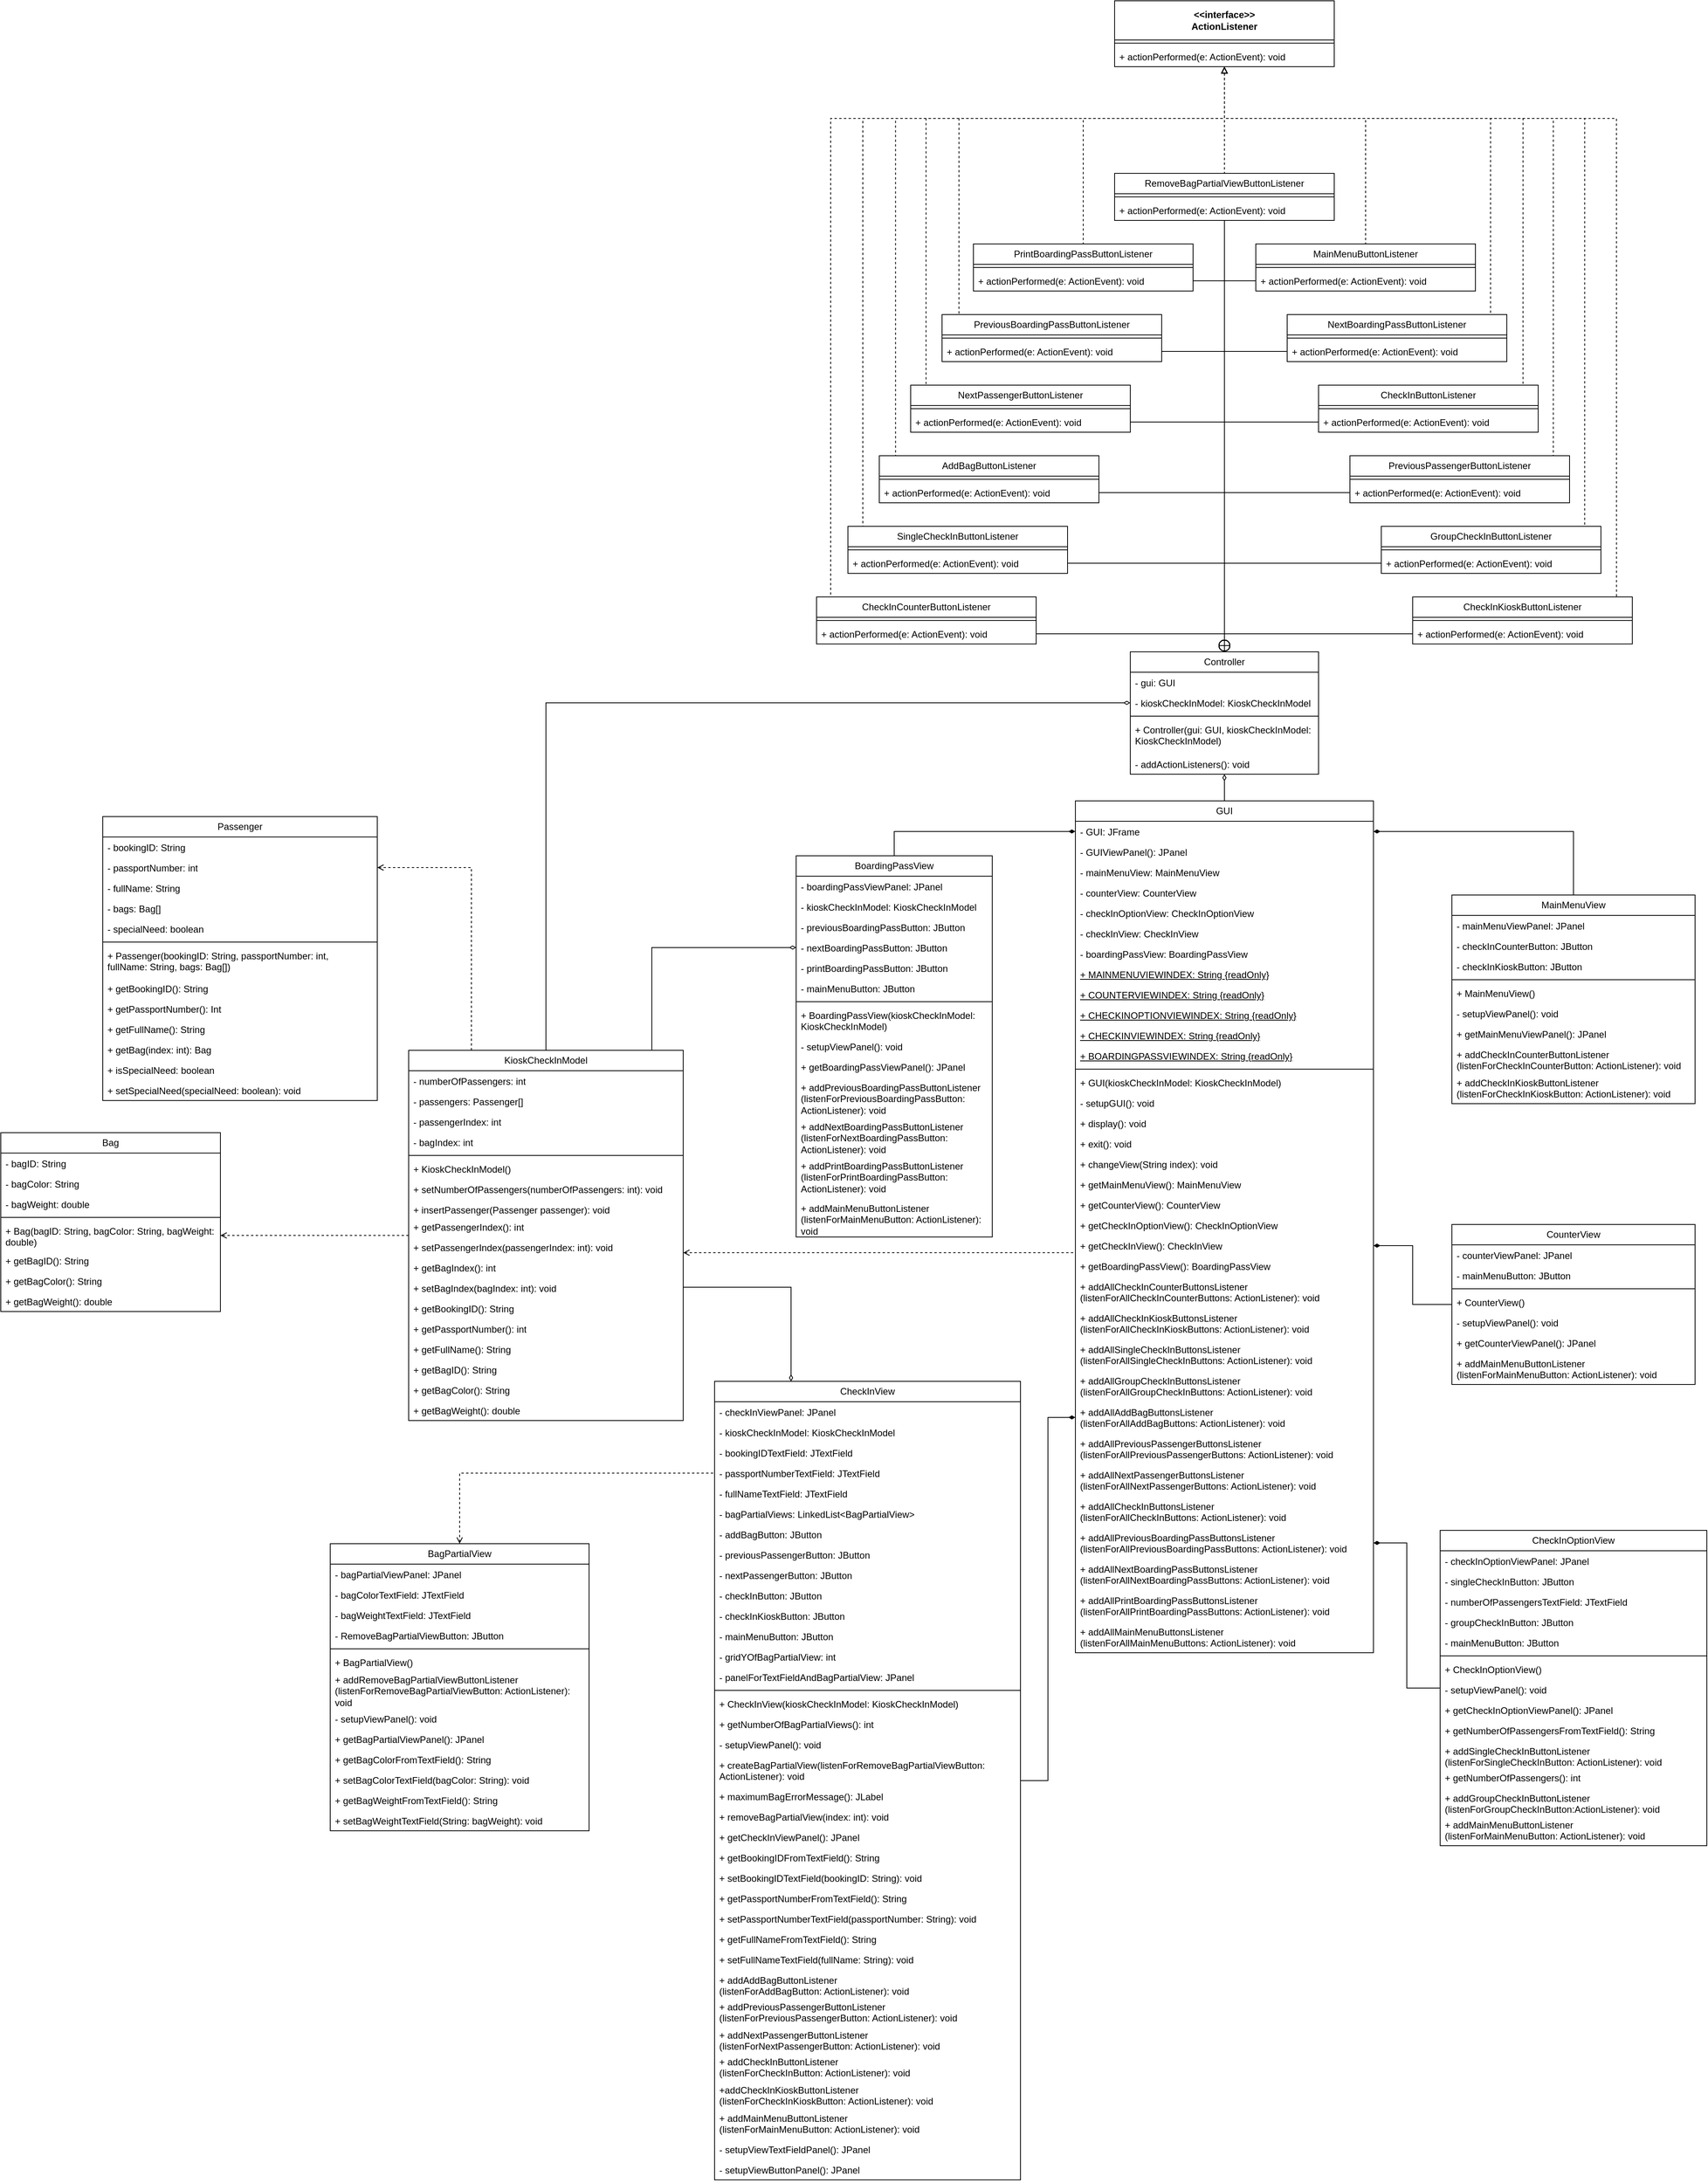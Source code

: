 <mxfile version="24.3.1" type="device">
  <diagram id="C5RBs43oDa-KdzZeNtuy" name="Page-1">
    <mxGraphModel dx="1329" dy="3117" grid="1" gridSize="10" guides="1" tooltips="1" connect="1" arrows="1" fold="1" page="1" pageScale="1" pageWidth="827" pageHeight="1169" math="0" shadow="0">
      <root>
        <mxCell id="WIyWlLk6GJQsqaUBKTNV-0" />
        <mxCell id="WIyWlLk6GJQsqaUBKTNV-1" parent="WIyWlLk6GJQsqaUBKTNV-0" />
        <mxCell id="LaQfZfK_4Ut_oueBTVZp-2" style="edgeStyle=orthogonalEdgeStyle;rounded=0;orthogonalLoop=1;jettySize=auto;html=1;entryX=0;entryY=0.5;entryDx=0;entryDy=0;endArrow=diamondThin;endFill=0;" parent="WIyWlLk6GJQsqaUBKTNV-1" source="NesqHz-OhHTXZRfq1Gx2-0" target="ziy_gNQPRqowQzJ7zhzf-6" edge="1">
          <mxGeometry relative="1" as="geometry" />
        </mxCell>
        <mxCell id="LaQfZfK_4Ut_oueBTVZp-3" style="edgeStyle=orthogonalEdgeStyle;rounded=0;orthogonalLoop=1;jettySize=auto;html=1;entryX=0;entryY=0.5;entryDx=0;entryDy=0;endArrow=none;endFill=0;startArrow=open;startFill=0;dashed=1;" parent="WIyWlLk6GJQsqaUBKTNV-1" source="NesqHz-OhHTXZRfq1Gx2-0" target="9aKrUsALL9-wQ1a6XsFX-45" edge="1">
          <mxGeometry relative="1" as="geometry">
            <Array as="points">
              <mxPoint x="410" y="-554" />
              <mxPoint x="410" y="-554" />
            </Array>
          </mxGeometry>
        </mxCell>
        <mxCell id="LaQfZfK_4Ut_oueBTVZp-4" style="edgeStyle=orthogonalEdgeStyle;rounded=0;orthogonalLoop=1;jettySize=auto;html=1;entryX=0.25;entryY=0;entryDx=0;entryDy=0;endArrow=diamondThin;endFill=0;" parent="WIyWlLk6GJQsqaUBKTNV-1" source="NesqHz-OhHTXZRfq1Gx2-0" target="WHtjqOz7p3wYwNhFgXPP-63" edge="1">
          <mxGeometry relative="1" as="geometry">
            <Array as="points">
              <mxPoint x="407" y="-510" />
            </Array>
          </mxGeometry>
        </mxCell>
        <mxCell id="LaQfZfK_4Ut_oueBTVZp-5" style="edgeStyle=orthogonalEdgeStyle;rounded=0;orthogonalLoop=1;jettySize=auto;html=1;entryX=0;entryY=0.5;entryDx=0;entryDy=0;endArrow=diamondThin;endFill=0;" parent="WIyWlLk6GJQsqaUBKTNV-1" source="NesqHz-OhHTXZRfq1Gx2-0" target="9aKrUsALL9-wQ1a6XsFX-8" edge="1">
          <mxGeometry relative="1" as="geometry">
            <Array as="points">
              <mxPoint x="230" y="-943" />
            </Array>
          </mxGeometry>
        </mxCell>
        <mxCell id="LaQfZfK_4Ut_oueBTVZp-6" style="edgeStyle=orthogonalEdgeStyle;rounded=0;orthogonalLoop=1;jettySize=auto;html=1;entryX=1;entryY=0.5;entryDx=0;entryDy=0;dashed=1;endArrow=open;endFill=0;" parent="WIyWlLk6GJQsqaUBKTNV-1" source="NesqHz-OhHTXZRfq1Gx2-0" target="ziy_gNQPRqowQzJ7zhzf-0" edge="1">
          <mxGeometry relative="1" as="geometry" />
        </mxCell>
        <mxCell id="LaQfZfK_4Ut_oueBTVZp-7" style="edgeStyle=orthogonalEdgeStyle;rounded=0;orthogonalLoop=1;jettySize=auto;html=1;entryX=1;entryY=0.5;entryDx=0;entryDy=0;dashed=1;endArrow=open;endFill=0;" parent="WIyWlLk6GJQsqaUBKTNV-1" source="NesqHz-OhHTXZRfq1Gx2-0" target="WHtjqOz7p3wYwNhFgXPP-3" edge="1">
          <mxGeometry relative="1" as="geometry">
            <Array as="points">
              <mxPoint y="-1045" />
            </Array>
          </mxGeometry>
        </mxCell>
        <mxCell id="NesqHz-OhHTXZRfq1Gx2-0" value="KioskCheckInModel" style="swimlane;fontStyle=0;childLayout=stackLayout;horizontal=1;startSize=26;fillColor=none;horizontalStack=0;resizeParent=1;resizeParentMax=0;resizeLast=0;collapsible=1;marginBottom=0;whiteSpace=wrap;html=1;" parent="WIyWlLk6GJQsqaUBKTNV-1" vertex="1">
          <mxGeometry x="-80" y="-812" width="350" height="472" as="geometry" />
        </mxCell>
        <mxCell id="NesqHz-OhHTXZRfq1Gx2-12" value="- numberOfPassengers: int" style="text;strokeColor=none;fillColor=none;align=left;verticalAlign=top;spacingLeft=4;spacingRight=4;overflow=hidden;rotatable=0;points=[[0,0.5],[1,0.5]];portConstraint=eastwest;whiteSpace=wrap;html=1;" parent="NesqHz-OhHTXZRfq1Gx2-0" vertex="1">
          <mxGeometry y="26" width="350" height="26" as="geometry" />
        </mxCell>
        <mxCell id="y-BM9xLV3NqnW-Ihlkxv-1" value="- passengers: Passenger[]" style="text;strokeColor=none;fillColor=none;align=left;verticalAlign=top;spacingLeft=4;spacingRight=4;overflow=hidden;rotatable=0;points=[[0,0.5],[1,0.5]];portConstraint=eastwest;whiteSpace=wrap;html=1;" parent="NesqHz-OhHTXZRfq1Gx2-0" vertex="1">
          <mxGeometry y="52" width="350" height="26" as="geometry" />
        </mxCell>
        <mxCell id="V-q1O4hDyVxmW8pM8OJt-0" value="- passengerIndex: int" style="text;strokeColor=none;fillColor=none;align=left;verticalAlign=top;spacingLeft=4;spacingRight=4;overflow=hidden;rotatable=0;points=[[0,0.5],[1,0.5]];portConstraint=eastwest;whiteSpace=wrap;html=1;" parent="NesqHz-OhHTXZRfq1Gx2-0" vertex="1">
          <mxGeometry y="78" width="350" height="26" as="geometry" />
        </mxCell>
        <mxCell id="X-tPH4b3rME_grzcKdcb-3" value="- bagIndex: int" style="text;strokeColor=none;fillColor=none;align=left;verticalAlign=top;spacingLeft=4;spacingRight=4;overflow=hidden;rotatable=0;points=[[0,0.5],[1,0.5]];portConstraint=eastwest;whiteSpace=wrap;html=1;" parent="NesqHz-OhHTXZRfq1Gx2-0" vertex="1">
          <mxGeometry y="104" width="350" height="26" as="geometry" />
        </mxCell>
        <mxCell id="NesqHz-OhHTXZRfq1Gx2-4" value="" style="line;strokeWidth=1;fillColor=none;align=left;verticalAlign=middle;spacingTop=-1;spacingLeft=3;spacingRight=3;rotatable=0;labelPosition=right;points=[];portConstraint=eastwest;strokeColor=inherit;" parent="NesqHz-OhHTXZRfq1Gx2-0" vertex="1">
          <mxGeometry y="130" width="350" height="8" as="geometry" />
        </mxCell>
        <mxCell id="V-q1O4hDyVxmW8pM8OJt-1" value="+ KioskCheckInModel()" style="text;strokeColor=none;fillColor=none;align=left;verticalAlign=top;spacingLeft=4;spacingRight=4;overflow=hidden;rotatable=0;points=[[0,0.5],[1,0.5]];portConstraint=eastwest;whiteSpace=wrap;html=1;" parent="NesqHz-OhHTXZRfq1Gx2-0" vertex="1">
          <mxGeometry y="138" width="350" height="26" as="geometry" />
        </mxCell>
        <mxCell id="WHtjqOz7p3wYwNhFgXPP-24" value="+ setNumberOfPassengers(numberOfPassengers: int): void" style="text;strokeColor=none;fillColor=none;align=left;verticalAlign=top;spacingLeft=4;spacingRight=4;overflow=hidden;rotatable=0;points=[[0,0.5],[1,0.5]];portConstraint=eastwest;whiteSpace=wrap;html=1;" parent="NesqHz-OhHTXZRfq1Gx2-0" vertex="1">
          <mxGeometry y="164" width="350" height="26" as="geometry" />
        </mxCell>
        <mxCell id="y-BM9xLV3NqnW-Ihlkxv-2" value="+ insertPassenger(Passenger passenger): void" style="text;strokeColor=none;fillColor=none;align=left;verticalAlign=top;spacingLeft=4;spacingRight=4;overflow=hidden;rotatable=0;points=[[0,0.5],[1,0.5]];portConstraint=eastwest;whiteSpace=wrap;html=1;" parent="NesqHz-OhHTXZRfq1Gx2-0" vertex="1">
          <mxGeometry y="190" width="350" height="22" as="geometry" />
        </mxCell>
        <mxCell id="X-tPH4b3rME_grzcKdcb-4" value="+ getPassengerIndex(): int" style="text;strokeColor=none;fillColor=none;align=left;verticalAlign=top;spacingLeft=4;spacingRight=4;overflow=hidden;rotatable=0;points=[[0,0.5],[1,0.5]];portConstraint=eastwest;whiteSpace=wrap;html=1;" parent="NesqHz-OhHTXZRfq1Gx2-0" vertex="1">
          <mxGeometry y="212" width="350" height="26" as="geometry" />
        </mxCell>
        <mxCell id="X-tPH4b3rME_grzcKdcb-5" value="+ setPassengerIndex(passengerIndex: int): void" style="text;strokeColor=none;fillColor=none;align=left;verticalAlign=top;spacingLeft=4;spacingRight=4;overflow=hidden;rotatable=0;points=[[0,0.5],[1,0.5]];portConstraint=eastwest;whiteSpace=wrap;html=1;" parent="NesqHz-OhHTXZRfq1Gx2-0" vertex="1">
          <mxGeometry y="238" width="350" height="26" as="geometry" />
        </mxCell>
        <mxCell id="X-tPH4b3rME_grzcKdcb-6" value="+ getBagIndex(): int" style="text;strokeColor=none;fillColor=none;align=left;verticalAlign=top;spacingLeft=4;spacingRight=4;overflow=hidden;rotatable=0;points=[[0,0.5],[1,0.5]];portConstraint=eastwest;whiteSpace=wrap;html=1;" parent="NesqHz-OhHTXZRfq1Gx2-0" vertex="1">
          <mxGeometry y="264" width="350" height="26" as="geometry" />
        </mxCell>
        <mxCell id="X-tPH4b3rME_grzcKdcb-7" value="+ setBagIndex(bagIndex: int): void" style="text;strokeColor=none;fillColor=none;align=left;verticalAlign=top;spacingLeft=4;spacingRight=4;overflow=hidden;rotatable=0;points=[[0,0.5],[1,0.5]];portConstraint=eastwest;whiteSpace=wrap;html=1;" parent="NesqHz-OhHTXZRfq1Gx2-0" vertex="1">
          <mxGeometry y="290" width="350" height="26" as="geometry" />
        </mxCell>
        <mxCell id="WHtjqOz7p3wYwNhFgXPP-18" value="+ getBookingID(): String" style="text;strokeColor=none;fillColor=none;align=left;verticalAlign=top;spacingLeft=4;spacingRight=4;overflow=hidden;rotatable=0;points=[[0,0.5],[1,0.5]];portConstraint=eastwest;whiteSpace=wrap;html=1;" parent="NesqHz-OhHTXZRfq1Gx2-0" vertex="1">
          <mxGeometry y="316" width="350" height="26" as="geometry" />
        </mxCell>
        <mxCell id="WHtjqOz7p3wYwNhFgXPP-19" value="+ getPassportNumber(): int" style="text;strokeColor=none;fillColor=none;align=left;verticalAlign=top;spacingLeft=4;spacingRight=4;overflow=hidden;rotatable=0;points=[[0,0.5],[1,0.5]];portConstraint=eastwest;whiteSpace=wrap;html=1;" parent="NesqHz-OhHTXZRfq1Gx2-0" vertex="1">
          <mxGeometry y="342" width="350" height="26" as="geometry" />
        </mxCell>
        <mxCell id="WHtjqOz7p3wYwNhFgXPP-20" value="+ getFullName(): String" style="text;strokeColor=none;fillColor=none;align=left;verticalAlign=top;spacingLeft=4;spacingRight=4;overflow=hidden;rotatable=0;points=[[0,0.5],[1,0.5]];portConstraint=eastwest;whiteSpace=wrap;html=1;" parent="NesqHz-OhHTXZRfq1Gx2-0" vertex="1">
          <mxGeometry y="368" width="350" height="26" as="geometry" />
        </mxCell>
        <mxCell id="WHtjqOz7p3wYwNhFgXPP-21" value="+ getBagID(): String&amp;nbsp;" style="text;strokeColor=none;fillColor=none;align=left;verticalAlign=top;spacingLeft=4;spacingRight=4;overflow=hidden;rotatable=0;points=[[0,0.5],[1,0.5]];portConstraint=eastwest;whiteSpace=wrap;html=1;" parent="NesqHz-OhHTXZRfq1Gx2-0" vertex="1">
          <mxGeometry y="394" width="350" height="26" as="geometry" />
        </mxCell>
        <mxCell id="WHtjqOz7p3wYwNhFgXPP-22" value="+ getBagColor(): String" style="text;strokeColor=none;fillColor=none;align=left;verticalAlign=top;spacingLeft=4;spacingRight=4;overflow=hidden;rotatable=0;points=[[0,0.5],[1,0.5]];portConstraint=eastwest;whiteSpace=wrap;html=1;" parent="NesqHz-OhHTXZRfq1Gx2-0" vertex="1">
          <mxGeometry y="420" width="350" height="26" as="geometry" />
        </mxCell>
        <mxCell id="WHtjqOz7p3wYwNhFgXPP-23" value="+ getBagWeight(): double" style="text;strokeColor=none;fillColor=none;align=left;verticalAlign=top;spacingLeft=4;spacingRight=4;overflow=hidden;rotatable=0;points=[[0,0.5],[1,0.5]];portConstraint=eastwest;whiteSpace=wrap;html=1;" parent="NesqHz-OhHTXZRfq1Gx2-0" vertex="1">
          <mxGeometry y="446" width="350" height="26" as="geometry" />
        </mxCell>
        <mxCell id="NesqHz-OhHTXZRfq1Gx2-25" value="Bag" style="swimlane;fontStyle=0;childLayout=stackLayout;horizontal=1;startSize=26;fillColor=none;horizontalStack=0;resizeParent=1;resizeParentMax=0;resizeLast=0;collapsible=1;marginBottom=0;whiteSpace=wrap;html=1;" parent="WIyWlLk6GJQsqaUBKTNV-1" vertex="1">
          <mxGeometry x="-600" y="-707" width="280" height="228" as="geometry" />
        </mxCell>
        <mxCell id="NesqHz-OhHTXZRfq1Gx2-28" value="- bagID: String" style="text;strokeColor=none;fillColor=none;align=left;verticalAlign=top;spacingLeft=4;spacingRight=4;overflow=hidden;rotatable=0;points=[[0,0.5],[1,0.5]];portConstraint=eastwest;whiteSpace=wrap;html=1;" parent="NesqHz-OhHTXZRfq1Gx2-25" vertex="1">
          <mxGeometry y="26" width="280" height="26" as="geometry" />
        </mxCell>
        <mxCell id="NesqHz-OhHTXZRfq1Gx2-29" value="- bagColor: String" style="text;strokeColor=none;fillColor=none;align=left;verticalAlign=top;spacingLeft=4;spacingRight=4;overflow=hidden;rotatable=0;points=[[0,0.5],[1,0.5]];portConstraint=eastwest;whiteSpace=wrap;html=1;" parent="NesqHz-OhHTXZRfq1Gx2-25" vertex="1">
          <mxGeometry y="52" width="280" height="26" as="geometry" />
        </mxCell>
        <mxCell id="WHtjqOz7p3wYwNhFgXPP-14" value="- bagWeight: double" style="text;strokeColor=none;fillColor=none;align=left;verticalAlign=top;spacingLeft=4;spacingRight=4;overflow=hidden;rotatable=0;points=[[0,0.5],[1,0.5]];portConstraint=eastwest;whiteSpace=wrap;html=1;" parent="NesqHz-OhHTXZRfq1Gx2-25" vertex="1">
          <mxGeometry y="78" width="280" height="26" as="geometry" />
        </mxCell>
        <mxCell id="NesqHz-OhHTXZRfq1Gx2-30" value="" style="line;strokeWidth=1;fillColor=none;align=left;verticalAlign=middle;spacingTop=-1;spacingLeft=3;spacingRight=3;rotatable=0;labelPosition=right;points=[];portConstraint=eastwest;strokeColor=inherit;" parent="NesqHz-OhHTXZRfq1Gx2-25" vertex="1">
          <mxGeometry y="104" width="280" height="8" as="geometry" />
        </mxCell>
        <mxCell id="ziy_gNQPRqowQzJ7zhzf-0" value="+ Bag(bagID: String, bagColor: String, bagWeight: double)" style="text;strokeColor=none;fillColor=none;align=left;verticalAlign=top;spacingLeft=4;spacingRight=4;overflow=hidden;rotatable=0;points=[[0,0.5],[1,0.5]];portConstraint=eastwest;whiteSpace=wrap;html=1;" parent="NesqHz-OhHTXZRfq1Gx2-25" vertex="1">
          <mxGeometry y="112" width="280" height="38" as="geometry" />
        </mxCell>
        <mxCell id="NesqHz-OhHTXZRfq1Gx2-31" value="+ getBagID(): String" style="text;strokeColor=none;fillColor=none;align=left;verticalAlign=top;spacingLeft=4;spacingRight=4;overflow=hidden;rotatable=0;points=[[0,0.5],[1,0.5]];portConstraint=eastwest;whiteSpace=wrap;html=1;" parent="NesqHz-OhHTXZRfq1Gx2-25" vertex="1">
          <mxGeometry y="150" width="280" height="26" as="geometry" />
        </mxCell>
        <mxCell id="NesqHz-OhHTXZRfq1Gx2-33" value="+ getBagColor(): String" style="text;strokeColor=none;fillColor=none;align=left;verticalAlign=top;spacingLeft=4;spacingRight=4;overflow=hidden;rotatable=0;points=[[0,0.5],[1,0.5]];portConstraint=eastwest;whiteSpace=wrap;html=1;" parent="NesqHz-OhHTXZRfq1Gx2-25" vertex="1">
          <mxGeometry y="176" width="280" height="26" as="geometry" />
        </mxCell>
        <mxCell id="NesqHz-OhHTXZRfq1Gx2-35" value="+ getBagWeight(): double" style="text;strokeColor=none;fillColor=none;align=left;verticalAlign=top;spacingLeft=4;spacingRight=4;overflow=hidden;rotatable=0;points=[[0,0.5],[1,0.5]];portConstraint=eastwest;whiteSpace=wrap;html=1;" parent="NesqHz-OhHTXZRfq1Gx2-25" vertex="1">
          <mxGeometry y="202" width="280" height="26" as="geometry" />
        </mxCell>
        <mxCell id="WHtjqOz7p3wYwNhFgXPP-0" value="Passenger" style="swimlane;fontStyle=0;childLayout=stackLayout;horizontal=1;startSize=26;fillColor=none;horizontalStack=0;resizeParent=1;resizeParentMax=0;resizeLast=0;collapsible=1;marginBottom=0;whiteSpace=wrap;html=1;" parent="WIyWlLk6GJQsqaUBKTNV-1" vertex="1">
          <mxGeometry x="-470" y="-1110" width="350" height="362" as="geometry" />
        </mxCell>
        <mxCell id="WHtjqOz7p3wYwNhFgXPP-2" value="- bookingID: String" style="text;strokeColor=none;fillColor=none;align=left;verticalAlign=top;spacingLeft=4;spacingRight=4;overflow=hidden;rotatable=0;points=[[0,0.5],[1,0.5]];portConstraint=eastwest;whiteSpace=wrap;html=1;" parent="WHtjqOz7p3wYwNhFgXPP-0" vertex="1">
          <mxGeometry y="26" width="350" height="26" as="geometry" />
        </mxCell>
        <mxCell id="WHtjqOz7p3wYwNhFgXPP-3" value="- passportNumber: int" style="text;strokeColor=none;fillColor=none;align=left;verticalAlign=top;spacingLeft=4;spacingRight=4;overflow=hidden;rotatable=0;points=[[0,0.5],[1,0.5]];portConstraint=eastwest;whiteSpace=wrap;html=1;" parent="WHtjqOz7p3wYwNhFgXPP-0" vertex="1">
          <mxGeometry y="52" width="350" height="26" as="geometry" />
        </mxCell>
        <mxCell id="WHtjqOz7p3wYwNhFgXPP-4" value="- fullName: String" style="text;strokeColor=none;fillColor=none;align=left;verticalAlign=top;spacingLeft=4;spacingRight=4;overflow=hidden;rotatable=0;points=[[0,0.5],[1,0.5]];portConstraint=eastwest;whiteSpace=wrap;html=1;" parent="WHtjqOz7p3wYwNhFgXPP-0" vertex="1">
          <mxGeometry y="78" width="350" height="26" as="geometry" />
        </mxCell>
        <mxCell id="WHtjqOz7p3wYwNhFgXPP-5" value="- bags: Bag[]" style="text;strokeColor=none;fillColor=none;align=left;verticalAlign=top;spacingLeft=4;spacingRight=4;overflow=hidden;rotatable=0;points=[[0,0.5],[1,0.5]];portConstraint=eastwest;whiteSpace=wrap;html=1;" parent="WHtjqOz7p3wYwNhFgXPP-0" vertex="1">
          <mxGeometry y="104" width="350" height="26" as="geometry" />
        </mxCell>
        <mxCell id="X-tPH4b3rME_grzcKdcb-0" value="- specialNeed: boolean" style="text;strokeColor=none;fillColor=none;align=left;verticalAlign=top;spacingLeft=4;spacingRight=4;overflow=hidden;rotatable=0;points=[[0,0.5],[1,0.5]];portConstraint=eastwest;whiteSpace=wrap;html=1;" parent="WHtjqOz7p3wYwNhFgXPP-0" vertex="1">
          <mxGeometry y="130" width="350" height="26" as="geometry" />
        </mxCell>
        <mxCell id="WHtjqOz7p3wYwNhFgXPP-6" value="" style="line;strokeWidth=1;fillColor=none;align=left;verticalAlign=middle;spacingTop=-1;spacingLeft=3;spacingRight=3;rotatable=0;labelPosition=right;points=[];portConstraint=eastwest;strokeColor=inherit;" parent="WHtjqOz7p3wYwNhFgXPP-0" vertex="1">
          <mxGeometry y="156" width="350" height="8" as="geometry" />
        </mxCell>
        <mxCell id="WHtjqOz7p3wYwNhFgXPP-17" value="+ Passenger(bookingID: String, passportNumber: int, &lt;br&gt;fullName: String, bags: Bag[])" style="text;strokeColor=none;fillColor=none;align=left;verticalAlign=top;spacingLeft=4;spacingRight=4;overflow=hidden;rotatable=0;points=[[0,0.5],[1,0.5]];portConstraint=eastwest;whiteSpace=wrap;html=1;" parent="WHtjqOz7p3wYwNhFgXPP-0" vertex="1">
          <mxGeometry y="164" width="350" height="42" as="geometry" />
        </mxCell>
        <mxCell id="WHtjqOz7p3wYwNhFgXPP-7" value="+ getBookingID(): String" style="text;strokeColor=none;fillColor=none;align=left;verticalAlign=top;spacingLeft=4;spacingRight=4;overflow=hidden;rotatable=0;points=[[0,0.5],[1,0.5]];portConstraint=eastwest;whiteSpace=wrap;html=1;" parent="WHtjqOz7p3wYwNhFgXPP-0" vertex="1">
          <mxGeometry y="206" width="350" height="26" as="geometry" />
        </mxCell>
        <mxCell id="WHtjqOz7p3wYwNhFgXPP-9" value="+ getPassportNumber(): Int" style="text;strokeColor=none;fillColor=none;align=left;verticalAlign=top;spacingLeft=4;spacingRight=4;overflow=hidden;rotatable=0;points=[[0,0.5],[1,0.5]];portConstraint=eastwest;whiteSpace=wrap;html=1;" parent="WHtjqOz7p3wYwNhFgXPP-0" vertex="1">
          <mxGeometry y="232" width="350" height="26" as="geometry" />
        </mxCell>
        <mxCell id="WHtjqOz7p3wYwNhFgXPP-11" value="+ getFullName(): String" style="text;strokeColor=none;fillColor=none;align=left;verticalAlign=top;spacingLeft=4;spacingRight=4;overflow=hidden;rotatable=0;points=[[0,0.5],[1,0.5]];portConstraint=eastwest;whiteSpace=wrap;html=1;" parent="WHtjqOz7p3wYwNhFgXPP-0" vertex="1">
          <mxGeometry y="258" width="350" height="26" as="geometry" />
        </mxCell>
        <mxCell id="WHtjqOz7p3wYwNhFgXPP-13" value="+ getBag(index: int): Bag" style="text;strokeColor=none;fillColor=none;align=left;verticalAlign=top;spacingLeft=4;spacingRight=4;overflow=hidden;rotatable=0;points=[[0,0.5],[1,0.5]];portConstraint=eastwest;whiteSpace=wrap;html=1;" parent="WHtjqOz7p3wYwNhFgXPP-0" vertex="1">
          <mxGeometry y="284" width="350" height="26" as="geometry" />
        </mxCell>
        <mxCell id="X-tPH4b3rME_grzcKdcb-1" value="+ isSpecialNeed: boolean" style="text;strokeColor=none;fillColor=none;align=left;verticalAlign=top;spacingLeft=4;spacingRight=4;overflow=hidden;rotatable=0;points=[[0,0.5],[1,0.5]];portConstraint=eastwest;whiteSpace=wrap;html=1;" parent="WHtjqOz7p3wYwNhFgXPP-0" vertex="1">
          <mxGeometry y="310" width="350" height="26" as="geometry" />
        </mxCell>
        <mxCell id="X-tPH4b3rME_grzcKdcb-2" value="+ setSpecialNeed(specialNeed: boolean): void" style="text;strokeColor=none;fillColor=none;align=left;verticalAlign=top;spacingLeft=4;spacingRight=4;overflow=hidden;rotatable=0;points=[[0,0.5],[1,0.5]];portConstraint=eastwest;whiteSpace=wrap;html=1;" parent="WHtjqOz7p3wYwNhFgXPP-0" vertex="1">
          <mxGeometry y="336" width="350" height="26" as="geometry" />
        </mxCell>
        <mxCell id="dWWaM-fTFYUhN0l_YZax-26" style="edgeStyle=orthogonalEdgeStyle;rounded=0;orthogonalLoop=1;jettySize=auto;html=1;entryX=1;entryY=0.5;entryDx=0;entryDy=0;endArrow=diamondThin;endFill=1;" parent="WIyWlLk6GJQsqaUBKTNV-1" source="WHtjqOz7p3wYwNhFgXPP-25" target="9aKrUsALL9-wQ1a6XsFX-20" edge="1">
          <mxGeometry relative="1" as="geometry" />
        </mxCell>
        <mxCell id="WHtjqOz7p3wYwNhFgXPP-25" value="MainMenuView" style="swimlane;fontStyle=0;childLayout=stackLayout;horizontal=1;startSize=26;fillColor=none;horizontalStack=0;resizeParent=1;resizeParentMax=0;resizeLast=0;collapsible=1;marginBottom=0;whiteSpace=wrap;html=1;" parent="WIyWlLk6GJQsqaUBKTNV-1" vertex="1">
          <mxGeometry x="1250" y="-1010" width="310" height="266" as="geometry" />
        </mxCell>
        <mxCell id="WHtjqOz7p3wYwNhFgXPP-26" value="- mainMenuViewPanel: JPanel" style="text;strokeColor=none;fillColor=none;align=left;verticalAlign=top;spacingLeft=4;spacingRight=4;overflow=hidden;rotatable=0;points=[[0,0.5],[1,0.5]];portConstraint=eastwest;whiteSpace=wrap;html=1;" parent="WHtjqOz7p3wYwNhFgXPP-25" vertex="1">
          <mxGeometry y="26" width="310" height="26" as="geometry" />
        </mxCell>
        <mxCell id="WHtjqOz7p3wYwNhFgXPP-27" value="- checkInCounterButton: JButton" style="text;strokeColor=none;fillColor=none;align=left;verticalAlign=top;spacingLeft=4;spacingRight=4;overflow=hidden;rotatable=0;points=[[0,0.5],[1,0.5]];portConstraint=eastwest;whiteSpace=wrap;html=1;" parent="WHtjqOz7p3wYwNhFgXPP-25" vertex="1">
          <mxGeometry y="52" width="310" height="26" as="geometry" />
        </mxCell>
        <mxCell id="WHtjqOz7p3wYwNhFgXPP-28" value="- checkInKioskButton: JButton" style="text;strokeColor=none;fillColor=none;align=left;verticalAlign=top;spacingLeft=4;spacingRight=4;overflow=hidden;rotatable=0;points=[[0,0.5],[1,0.5]];portConstraint=eastwest;whiteSpace=wrap;html=1;" parent="WHtjqOz7p3wYwNhFgXPP-25" vertex="1">
          <mxGeometry y="78" width="310" height="26" as="geometry" />
        </mxCell>
        <mxCell id="WHtjqOz7p3wYwNhFgXPP-29" value="" style="line;strokeWidth=1;fillColor=none;align=left;verticalAlign=middle;spacingTop=-1;spacingLeft=3;spacingRight=3;rotatable=0;labelPosition=right;points=[];portConstraint=eastwest;strokeColor=inherit;" parent="WHtjqOz7p3wYwNhFgXPP-25" vertex="1">
          <mxGeometry y="104" width="310" height="8" as="geometry" />
        </mxCell>
        <mxCell id="WHtjqOz7p3wYwNhFgXPP-31" value="+ MainMenuView()" style="text;strokeColor=none;fillColor=none;align=left;verticalAlign=top;spacingLeft=4;spacingRight=4;overflow=hidden;rotatable=0;points=[[0,0.5],[1,0.5]];portConstraint=eastwest;whiteSpace=wrap;html=1;" parent="WHtjqOz7p3wYwNhFgXPP-25" vertex="1">
          <mxGeometry y="112" width="310" height="26" as="geometry" />
        </mxCell>
        <mxCell id="GBVSbXDcs7wIIf2cBlH6-0" value="- setupViewPanel(): void" style="text;strokeColor=none;fillColor=none;align=left;verticalAlign=top;spacingLeft=4;spacingRight=4;overflow=hidden;rotatable=0;points=[[0,0.5],[1,0.5]];portConstraint=eastwest;whiteSpace=wrap;html=1;" parent="WHtjqOz7p3wYwNhFgXPP-25" vertex="1">
          <mxGeometry y="138" width="310" height="26" as="geometry" />
        </mxCell>
        <mxCell id="WHtjqOz7p3wYwNhFgXPP-32" value="+ getMainMenuViewPanel(): JPanel" style="text;strokeColor=none;fillColor=none;align=left;verticalAlign=top;spacingLeft=4;spacingRight=4;overflow=hidden;rotatable=0;points=[[0,0.5],[1,0.5]];portConstraint=eastwest;whiteSpace=wrap;html=1;" parent="WHtjqOz7p3wYwNhFgXPP-25" vertex="1">
          <mxGeometry y="164" width="310" height="26" as="geometry" />
        </mxCell>
        <mxCell id="WHtjqOz7p3wYwNhFgXPP-33" value="+ addCheckInCounterButtonListener&lt;br&gt;(listenForCheckInCounterButton: ActionListener): void" style="text;strokeColor=none;fillColor=none;align=left;verticalAlign=top;spacingLeft=4;spacingRight=4;overflow=hidden;rotatable=0;points=[[0,0.5],[1,0.5]];portConstraint=eastwest;whiteSpace=wrap;html=1;" parent="WHtjqOz7p3wYwNhFgXPP-25" vertex="1">
          <mxGeometry y="190" width="310" height="36" as="geometry" />
        </mxCell>
        <mxCell id="WHtjqOz7p3wYwNhFgXPP-34" value="+ addCheckInKioskButtonListener&lt;br&gt;(listenForCheckInKioskButton: ActionListener): void" style="text;strokeColor=none;fillColor=none;align=left;verticalAlign=top;spacingLeft=4;spacingRight=4;overflow=hidden;rotatable=0;points=[[0,0.5],[1,0.5]];portConstraint=eastwest;whiteSpace=wrap;html=1;" parent="WHtjqOz7p3wYwNhFgXPP-25" vertex="1">
          <mxGeometry y="226" width="310" height="40" as="geometry" />
        </mxCell>
        <mxCell id="dWWaM-fTFYUhN0l_YZax-27" style="edgeStyle=orthogonalEdgeStyle;rounded=0;orthogonalLoop=1;jettySize=auto;html=1;entryX=1;entryY=0.5;entryDx=0;entryDy=0;endArrow=diamondThin;endFill=1;" parent="WIyWlLk6GJQsqaUBKTNV-1" source="WHtjqOz7p3wYwNhFgXPP-35" target="9aKrUsALL9-wQ1a6XsFX-40" edge="1">
          <mxGeometry relative="1" as="geometry" />
        </mxCell>
        <mxCell id="WHtjqOz7p3wYwNhFgXPP-35" value="CounterView" style="swimlane;fontStyle=0;childLayout=stackLayout;horizontal=1;startSize=26;fillColor=none;horizontalStack=0;resizeParent=1;resizeParentMax=0;resizeLast=0;collapsible=1;marginBottom=0;whiteSpace=wrap;html=1;" parent="WIyWlLk6GJQsqaUBKTNV-1" vertex="1">
          <mxGeometry x="1250" y="-590" width="310" height="204" as="geometry" />
        </mxCell>
        <mxCell id="WHtjqOz7p3wYwNhFgXPP-36" value="- counterViewPanel: JPanel" style="text;strokeColor=none;fillColor=none;align=left;verticalAlign=top;spacingLeft=4;spacingRight=4;overflow=hidden;rotatable=0;points=[[0,0.5],[1,0.5]];portConstraint=eastwest;whiteSpace=wrap;html=1;" parent="WHtjqOz7p3wYwNhFgXPP-35" vertex="1">
          <mxGeometry y="26" width="310" height="26" as="geometry" />
        </mxCell>
        <mxCell id="WHtjqOz7p3wYwNhFgXPP-37" value="- mainMenuButton: JButton" style="text;strokeColor=none;fillColor=none;align=left;verticalAlign=top;spacingLeft=4;spacingRight=4;overflow=hidden;rotatable=0;points=[[0,0.5],[1,0.5]];portConstraint=eastwest;whiteSpace=wrap;html=1;" parent="WHtjqOz7p3wYwNhFgXPP-35" vertex="1">
          <mxGeometry y="52" width="310" height="26" as="geometry" />
        </mxCell>
        <mxCell id="WHtjqOz7p3wYwNhFgXPP-39" value="" style="line;strokeWidth=1;fillColor=none;align=left;verticalAlign=middle;spacingTop=-1;spacingLeft=3;spacingRight=3;rotatable=0;labelPosition=right;points=[];portConstraint=eastwest;strokeColor=inherit;" parent="WHtjqOz7p3wYwNhFgXPP-35" vertex="1">
          <mxGeometry y="78" width="310" height="8" as="geometry" />
        </mxCell>
        <mxCell id="WHtjqOz7p3wYwNhFgXPP-40" value="+ CounterView()" style="text;strokeColor=none;fillColor=none;align=left;verticalAlign=top;spacingLeft=4;spacingRight=4;overflow=hidden;rotatable=0;points=[[0,0.5],[1,0.5]];portConstraint=eastwest;whiteSpace=wrap;html=1;" parent="WHtjqOz7p3wYwNhFgXPP-35" vertex="1">
          <mxGeometry y="86" width="310" height="26" as="geometry" />
        </mxCell>
        <mxCell id="GBVSbXDcs7wIIf2cBlH6-1" value="- setupViewPanel(): void" style="text;strokeColor=none;fillColor=none;align=left;verticalAlign=top;spacingLeft=4;spacingRight=4;overflow=hidden;rotatable=0;points=[[0,0.5],[1,0.5]];portConstraint=eastwest;whiteSpace=wrap;html=1;" parent="WHtjqOz7p3wYwNhFgXPP-35" vertex="1">
          <mxGeometry y="112" width="310" height="26" as="geometry" />
        </mxCell>
        <mxCell id="WHtjqOz7p3wYwNhFgXPP-41" value="+ getCounterViewPanel(): JPanel" style="text;strokeColor=none;fillColor=none;align=left;verticalAlign=top;spacingLeft=4;spacingRight=4;overflow=hidden;rotatable=0;points=[[0,0.5],[1,0.5]];portConstraint=eastwest;whiteSpace=wrap;html=1;" parent="WHtjqOz7p3wYwNhFgXPP-35" vertex="1">
          <mxGeometry y="138" width="310" height="26" as="geometry" />
        </mxCell>
        <mxCell id="WHtjqOz7p3wYwNhFgXPP-43" value="+ addMainMenuButtonListener&lt;br&gt;(listenForMainMenuButton: ActionListener): void" style="text;strokeColor=none;fillColor=none;align=left;verticalAlign=top;spacingLeft=4;spacingRight=4;overflow=hidden;rotatable=0;points=[[0,0.5],[1,0.5]];portConstraint=eastwest;whiteSpace=wrap;html=1;" parent="WHtjqOz7p3wYwNhFgXPP-35" vertex="1">
          <mxGeometry y="164" width="310" height="40" as="geometry" />
        </mxCell>
        <mxCell id="dWWaM-fTFYUhN0l_YZax-29" style="edgeStyle=orthogonalEdgeStyle;rounded=0;orthogonalLoop=1;jettySize=auto;html=1;entryX=1;entryY=0.5;entryDx=0;entryDy=0;endArrow=diamondThin;endFill=1;" parent="WIyWlLk6GJQsqaUBKTNV-1" source="WHtjqOz7p3wYwNhFgXPP-45" target="9aKrUsALL9-wQ1a6XsFX-54" edge="1">
          <mxGeometry relative="1" as="geometry" />
        </mxCell>
        <mxCell id="WHtjqOz7p3wYwNhFgXPP-45" value="CheckInOptionView" style="swimlane;fontStyle=0;childLayout=stackLayout;horizontal=1;startSize=26;fillColor=none;horizontalStack=0;resizeParent=1;resizeParentMax=0;resizeLast=0;collapsible=1;marginBottom=0;whiteSpace=wrap;html=1;" parent="WIyWlLk6GJQsqaUBKTNV-1" vertex="1">
          <mxGeometry x="1235" y="-200" width="340" height="402" as="geometry" />
        </mxCell>
        <mxCell id="WHtjqOz7p3wYwNhFgXPP-46" value="- checkInOptionViewPanel: JPanel" style="text;strokeColor=none;fillColor=none;align=left;verticalAlign=top;spacingLeft=4;spacingRight=4;overflow=hidden;rotatable=0;points=[[0,0.5],[1,0.5]];portConstraint=eastwest;whiteSpace=wrap;html=1;" parent="WHtjqOz7p3wYwNhFgXPP-45" vertex="1">
          <mxGeometry y="26" width="340" height="26" as="geometry" />
        </mxCell>
        <mxCell id="WHtjqOz7p3wYwNhFgXPP-57" value="- singleCheckInButton: JButton" style="text;strokeColor=none;fillColor=none;align=left;verticalAlign=top;spacingLeft=4;spacingRight=4;overflow=hidden;rotatable=0;points=[[0,0.5],[1,0.5]];portConstraint=eastwest;whiteSpace=wrap;html=1;" parent="WHtjqOz7p3wYwNhFgXPP-45" vertex="1">
          <mxGeometry y="52" width="340" height="26" as="geometry" />
        </mxCell>
        <mxCell id="WHtjqOz7p3wYwNhFgXPP-58" value="- numberOfPassengersTextField: JTextField" style="text;strokeColor=none;fillColor=none;align=left;verticalAlign=top;spacingLeft=4;spacingRight=4;overflow=hidden;rotatable=0;points=[[0,0.5],[1,0.5]];portConstraint=eastwest;whiteSpace=wrap;html=1;" parent="WHtjqOz7p3wYwNhFgXPP-45" vertex="1">
          <mxGeometry y="78" width="340" height="26" as="geometry" />
        </mxCell>
        <mxCell id="WHtjqOz7p3wYwNhFgXPP-59" value="- groupCheckInButton: JButton" style="text;strokeColor=none;fillColor=none;align=left;verticalAlign=top;spacingLeft=4;spacingRight=4;overflow=hidden;rotatable=0;points=[[0,0.5],[1,0.5]];portConstraint=eastwest;whiteSpace=wrap;html=1;" parent="WHtjqOz7p3wYwNhFgXPP-45" vertex="1">
          <mxGeometry y="104" width="340" height="26" as="geometry" />
        </mxCell>
        <mxCell id="WHtjqOz7p3wYwNhFgXPP-47" value="- mainMenuButton: JButton" style="text;strokeColor=none;fillColor=none;align=left;verticalAlign=top;spacingLeft=4;spacingRight=4;overflow=hidden;rotatable=0;points=[[0,0.5],[1,0.5]];portConstraint=eastwest;whiteSpace=wrap;html=1;" parent="WHtjqOz7p3wYwNhFgXPP-45" vertex="1">
          <mxGeometry y="130" width="340" height="26" as="geometry" />
        </mxCell>
        <mxCell id="WHtjqOz7p3wYwNhFgXPP-48" value="" style="line;strokeWidth=1;fillColor=none;align=left;verticalAlign=middle;spacingTop=-1;spacingLeft=3;spacingRight=3;rotatable=0;labelPosition=right;points=[];portConstraint=eastwest;strokeColor=inherit;" parent="WHtjqOz7p3wYwNhFgXPP-45" vertex="1">
          <mxGeometry y="156" width="340" height="8" as="geometry" />
        </mxCell>
        <mxCell id="WHtjqOz7p3wYwNhFgXPP-49" value="+ CheckInOptionView()" style="text;strokeColor=none;fillColor=none;align=left;verticalAlign=top;spacingLeft=4;spacingRight=4;overflow=hidden;rotatable=0;points=[[0,0.5],[1,0.5]];portConstraint=eastwest;whiteSpace=wrap;html=1;" parent="WHtjqOz7p3wYwNhFgXPP-45" vertex="1">
          <mxGeometry y="164" width="340" height="26" as="geometry" />
        </mxCell>
        <mxCell id="GBVSbXDcs7wIIf2cBlH6-2" value="- setupViewPanel(): void" style="text;strokeColor=none;fillColor=none;align=left;verticalAlign=top;spacingLeft=4;spacingRight=4;overflow=hidden;rotatable=0;points=[[0,0.5],[1,0.5]];portConstraint=eastwest;whiteSpace=wrap;html=1;" parent="WHtjqOz7p3wYwNhFgXPP-45" vertex="1">
          <mxGeometry y="190" width="340" height="26" as="geometry" />
        </mxCell>
        <mxCell id="WHtjqOz7p3wYwNhFgXPP-50" value="+ getCheckInOptionViewPanel(): JPanel" style="text;strokeColor=none;fillColor=none;align=left;verticalAlign=top;spacingLeft=4;spacingRight=4;overflow=hidden;rotatable=0;points=[[0,0.5],[1,0.5]];portConstraint=eastwest;whiteSpace=wrap;html=1;" parent="WHtjqOz7p3wYwNhFgXPP-45" vertex="1">
          <mxGeometry y="216" width="340" height="26" as="geometry" />
        </mxCell>
        <mxCell id="WHtjqOz7p3wYwNhFgXPP-85" value="+ getNumberOfPassengersFromTextField(): String" style="text;strokeColor=none;fillColor=none;align=left;verticalAlign=top;spacingLeft=4;spacingRight=4;overflow=hidden;rotatable=0;points=[[0,0.5],[1,0.5]];portConstraint=eastwest;whiteSpace=wrap;html=1;" parent="WHtjqOz7p3wYwNhFgXPP-45" vertex="1">
          <mxGeometry y="242" width="340" height="26" as="geometry" />
        </mxCell>
        <mxCell id="WHtjqOz7p3wYwNhFgXPP-60" value="+ addSingleCheckInButtonListener&lt;br&gt;(listenForSingleCheckInButton: ActionListener): void" style="text;strokeColor=none;fillColor=none;align=left;verticalAlign=top;spacingLeft=4;spacingRight=4;overflow=hidden;rotatable=0;points=[[0,0.5],[1,0.5]];portConstraint=eastwest;whiteSpace=wrap;html=1;" parent="WHtjqOz7p3wYwNhFgXPP-45" vertex="1">
          <mxGeometry y="268" width="340" height="34" as="geometry" />
        </mxCell>
        <mxCell id="WHtjqOz7p3wYwNhFgXPP-61" value="+ getNumberOfPassengers(): int" style="text;strokeColor=none;fillColor=none;align=left;verticalAlign=top;spacingLeft=4;spacingRight=4;overflow=hidden;rotatable=0;points=[[0,0.5],[1,0.5]];portConstraint=eastwest;whiteSpace=wrap;html=1;" parent="WHtjqOz7p3wYwNhFgXPP-45" vertex="1">
          <mxGeometry y="302" width="340" height="26" as="geometry" />
        </mxCell>
        <mxCell id="WHtjqOz7p3wYwNhFgXPP-62" value="+ addGroupCheckInButtonListener&lt;br&gt;(listenForGroupCheckInButton:ActionListener): void" style="text;strokeColor=none;fillColor=none;align=left;verticalAlign=top;spacingLeft=4;spacingRight=4;overflow=hidden;rotatable=0;points=[[0,0.5],[1,0.5]];portConstraint=eastwest;whiteSpace=wrap;html=1;" parent="WHtjqOz7p3wYwNhFgXPP-45" vertex="1">
          <mxGeometry y="328" width="340" height="34" as="geometry" />
        </mxCell>
        <mxCell id="WHtjqOz7p3wYwNhFgXPP-51" value="+ addMainMenuButtonListener&lt;br&gt;(listenForMainMenuButton: ActionListener): void" style="text;strokeColor=none;fillColor=none;align=left;verticalAlign=top;spacingLeft=4;spacingRight=4;overflow=hidden;rotatable=0;points=[[0,0.5],[1,0.5]];portConstraint=eastwest;whiteSpace=wrap;html=1;" parent="WHtjqOz7p3wYwNhFgXPP-45" vertex="1">
          <mxGeometry y="362" width="340" height="40" as="geometry" />
        </mxCell>
        <mxCell id="LaQfZfK_4Ut_oueBTVZp-0" style="edgeStyle=orthogonalEdgeStyle;rounded=0;orthogonalLoop=1;jettySize=auto;html=1;entryX=0;entryY=0.5;entryDx=0;entryDy=0;endArrow=diamondThin;endFill=1;" parent="WIyWlLk6GJQsqaUBKTNV-1" source="WHtjqOz7p3wYwNhFgXPP-63" target="9aKrUsALL9-wQ1a6XsFX-47" edge="1">
          <mxGeometry relative="1" as="geometry" />
        </mxCell>
        <mxCell id="WHtjqOz7p3wYwNhFgXPP-63" value="CheckInView" style="swimlane;fontStyle=0;childLayout=stackLayout;horizontal=1;startSize=26;fillColor=none;horizontalStack=0;resizeParent=1;resizeParentMax=0;resizeLast=0;collapsible=1;marginBottom=0;whiteSpace=wrap;html=1;" parent="WIyWlLk6GJQsqaUBKTNV-1" vertex="1">
          <mxGeometry x="310" y="-390" width="390" height="1018" as="geometry" />
        </mxCell>
        <mxCell id="WHtjqOz7p3wYwNhFgXPP-64" value="- checkInViewPanel: JPanel" style="text;strokeColor=none;fillColor=none;align=left;verticalAlign=top;spacingLeft=4;spacingRight=4;overflow=hidden;rotatable=0;points=[[0,0.5],[1,0.5]];portConstraint=eastwest;whiteSpace=wrap;html=1;" parent="WHtjqOz7p3wYwNhFgXPP-63" vertex="1">
          <mxGeometry y="26" width="390" height="26" as="geometry" />
        </mxCell>
        <mxCell id="9aKrUsALL9-wQ1a6XsFX-18" value="- kioskCheckInModel: KioskCheckInModel" style="text;strokeColor=none;fillColor=none;align=left;verticalAlign=top;spacingLeft=4;spacingRight=4;overflow=hidden;rotatable=0;points=[[0,0.5],[1,0.5]];portConstraint=eastwest;whiteSpace=wrap;html=1;" parent="WHtjqOz7p3wYwNhFgXPP-63" vertex="1">
          <mxGeometry y="52" width="390" height="26" as="geometry" />
        </mxCell>
        <mxCell id="WHtjqOz7p3wYwNhFgXPP-65" value="- bookingIDTextField: JTextField" style="text;strokeColor=none;fillColor=none;align=left;verticalAlign=top;spacingLeft=4;spacingRight=4;overflow=hidden;rotatable=0;points=[[0,0.5],[1,0.5]];portConstraint=eastwest;whiteSpace=wrap;html=1;" parent="WHtjqOz7p3wYwNhFgXPP-63" vertex="1">
          <mxGeometry y="78" width="390" height="26" as="geometry" />
        </mxCell>
        <mxCell id="WHtjqOz7p3wYwNhFgXPP-66" value="- passportNumberTextField: JTextField" style="text;strokeColor=none;fillColor=none;align=left;verticalAlign=top;spacingLeft=4;spacingRight=4;overflow=hidden;rotatable=0;points=[[0,0.5],[1,0.5]];portConstraint=eastwest;whiteSpace=wrap;html=1;" parent="WHtjqOz7p3wYwNhFgXPP-63" vertex="1">
          <mxGeometry y="104" width="390" height="26" as="geometry" />
        </mxCell>
        <mxCell id="WHtjqOz7p3wYwNhFgXPP-67" value="- fullNameTextField:&amp;nbsp;JTextField" style="text;strokeColor=none;fillColor=none;align=left;verticalAlign=top;spacingLeft=4;spacingRight=4;overflow=hidden;rotatable=0;points=[[0,0.5],[1,0.5]];portConstraint=eastwest;whiteSpace=wrap;html=1;" parent="WHtjqOz7p3wYwNhFgXPP-63" vertex="1">
          <mxGeometry y="130" width="390" height="26" as="geometry" />
        </mxCell>
        <mxCell id="8tXRvkYaEP0Vp48JqqZx-3" value="- bagPartialViews: LinkedList&amp;lt;BagPartialView&amp;gt;" style="text;strokeColor=none;fillColor=none;align=left;verticalAlign=top;spacingLeft=4;spacingRight=4;overflow=hidden;rotatable=0;points=[[0,0.5],[1,0.5]];portConstraint=eastwest;whiteSpace=wrap;html=1;" parent="WHtjqOz7p3wYwNhFgXPP-63" vertex="1">
          <mxGeometry y="156" width="390" height="26" as="geometry" />
        </mxCell>
        <mxCell id="WHtjqOz7p3wYwNhFgXPP-78" value="- addBagButton: JButton" style="text;strokeColor=none;fillColor=none;align=left;verticalAlign=top;spacingLeft=4;spacingRight=4;overflow=hidden;rotatable=0;points=[[0,0.5],[1,0.5]];portConstraint=eastwest;whiteSpace=wrap;html=1;" parent="WHtjqOz7p3wYwNhFgXPP-63" vertex="1">
          <mxGeometry y="182" width="390" height="26" as="geometry" />
        </mxCell>
        <mxCell id="WHtjqOz7p3wYwNhFgXPP-80" value="- previousPassengerButton: JButton" style="text;strokeColor=none;fillColor=none;align=left;verticalAlign=top;spacingLeft=4;spacingRight=4;overflow=hidden;rotatable=0;points=[[0,0.5],[1,0.5]];portConstraint=eastwest;whiteSpace=wrap;html=1;" parent="WHtjqOz7p3wYwNhFgXPP-63" vertex="1">
          <mxGeometry y="208" width="390" height="26" as="geometry" />
        </mxCell>
        <mxCell id="WHtjqOz7p3wYwNhFgXPP-81" value="- nextPassengerButton: JButton" style="text;strokeColor=none;fillColor=none;align=left;verticalAlign=top;spacingLeft=4;spacingRight=4;overflow=hidden;rotatable=0;points=[[0,0.5],[1,0.5]];portConstraint=eastwest;whiteSpace=wrap;html=1;" parent="WHtjqOz7p3wYwNhFgXPP-63" vertex="1">
          <mxGeometry y="234" width="390" height="26" as="geometry" />
        </mxCell>
        <mxCell id="WHtjqOz7p3wYwNhFgXPP-79" value="- checkInButton: JButton" style="text;strokeColor=none;fillColor=none;align=left;verticalAlign=top;spacingLeft=4;spacingRight=4;overflow=hidden;rotatable=0;points=[[0,0.5],[1,0.5]];portConstraint=eastwest;whiteSpace=wrap;html=1;" parent="WHtjqOz7p3wYwNhFgXPP-63" vertex="1">
          <mxGeometry y="260" width="390" height="26" as="geometry" />
        </mxCell>
        <mxCell id="9aKrUsALL9-wQ1a6XsFX-58" value="- checkInKioskButton: JButton" style="text;strokeColor=none;fillColor=none;align=left;verticalAlign=top;spacingLeft=4;spacingRight=4;overflow=hidden;rotatable=0;points=[[0,0.5],[1,0.5]];portConstraint=eastwest;whiteSpace=wrap;html=1;" parent="WHtjqOz7p3wYwNhFgXPP-63" vertex="1">
          <mxGeometry y="286" width="390" height="26" as="geometry" />
        </mxCell>
        <mxCell id="WHtjqOz7p3wYwNhFgXPP-68" value="- mainMenuButton: JButton" style="text;strokeColor=none;fillColor=none;align=left;verticalAlign=top;spacingLeft=4;spacingRight=4;overflow=hidden;rotatable=0;points=[[0,0.5],[1,0.5]];portConstraint=eastwest;whiteSpace=wrap;html=1;" parent="WHtjqOz7p3wYwNhFgXPP-63" vertex="1">
          <mxGeometry y="312" width="390" height="26" as="geometry" />
        </mxCell>
        <mxCell id="glihFPP94L59pCYMsd3V-0" value="- gridYOfBagPartialView: int" style="text;strokeColor=none;fillColor=none;align=left;verticalAlign=top;spacingLeft=4;spacingRight=4;overflow=hidden;rotatable=0;points=[[0,0.5],[1,0.5]];portConstraint=eastwest;whiteSpace=wrap;html=1;" vertex="1" parent="WHtjqOz7p3wYwNhFgXPP-63">
          <mxGeometry y="338" width="390" height="26" as="geometry" />
        </mxCell>
        <mxCell id="glihFPP94L59pCYMsd3V-1" value="- panelForTextFieldAndBagPartialView: JPanel" style="text;strokeColor=none;fillColor=none;align=left;verticalAlign=top;spacingLeft=4;spacingRight=4;overflow=hidden;rotatable=0;points=[[0,0.5],[1,0.5]];portConstraint=eastwest;whiteSpace=wrap;html=1;" vertex="1" parent="WHtjqOz7p3wYwNhFgXPP-63">
          <mxGeometry y="364" width="390" height="26" as="geometry" />
        </mxCell>
        <mxCell id="WHtjqOz7p3wYwNhFgXPP-69" value="" style="line;strokeWidth=1;fillColor=none;align=left;verticalAlign=middle;spacingTop=-1;spacingLeft=3;spacingRight=3;rotatable=0;labelPosition=right;points=[];portConstraint=eastwest;strokeColor=inherit;" parent="WHtjqOz7p3wYwNhFgXPP-63" vertex="1">
          <mxGeometry y="390" width="390" height="8" as="geometry" />
        </mxCell>
        <mxCell id="WHtjqOz7p3wYwNhFgXPP-70" value="+ CheckInView(kioskCheckInModel: KioskCheckInModel)" style="text;strokeColor=none;fillColor=none;align=left;verticalAlign=top;spacingLeft=4;spacingRight=4;overflow=hidden;rotatable=0;points=[[0,0.5],[1,0.5]];portConstraint=eastwest;whiteSpace=wrap;html=1;" parent="WHtjqOz7p3wYwNhFgXPP-63" vertex="1">
          <mxGeometry y="398" width="390" height="26" as="geometry" />
        </mxCell>
        <mxCell id="glihFPP94L59pCYMsd3V-2" value="+ getNumberOfBagPartialViews(): int" style="text;strokeColor=none;fillColor=none;align=left;verticalAlign=top;spacingLeft=4;spacingRight=4;overflow=hidden;rotatable=0;points=[[0,0.5],[1,0.5]];portConstraint=eastwest;whiteSpace=wrap;html=1;" vertex="1" parent="WHtjqOz7p3wYwNhFgXPP-63">
          <mxGeometry y="424" width="390" height="26" as="geometry" />
        </mxCell>
        <mxCell id="GBVSbXDcs7wIIf2cBlH6-3" value="- setupViewPanel(): void" style="text;strokeColor=none;fillColor=none;align=left;verticalAlign=top;spacingLeft=4;spacingRight=4;overflow=hidden;rotatable=0;points=[[0,0.5],[1,0.5]];portConstraint=eastwest;whiteSpace=wrap;html=1;" parent="WHtjqOz7p3wYwNhFgXPP-63" vertex="1">
          <mxGeometry y="450" width="390" height="26" as="geometry" />
        </mxCell>
        <mxCell id="8tXRvkYaEP0Vp48JqqZx-1" value="+ createBagPartialView(listenForRemoveBagPartialViewButton: ActionListener): void" style="text;strokeColor=none;fillColor=none;align=left;verticalAlign=top;spacingLeft=4;spacingRight=4;overflow=hidden;rotatable=0;points=[[0,0.5],[1,0.5]];portConstraint=eastwest;whiteSpace=wrap;html=1;" parent="WHtjqOz7p3wYwNhFgXPP-63" vertex="1">
          <mxGeometry y="476" width="390" height="40" as="geometry" />
        </mxCell>
        <mxCell id="glihFPP94L59pCYMsd3V-3" value="+ maximumBagErrorMessage(): JLabel" style="text;strokeColor=none;fillColor=none;align=left;verticalAlign=top;spacingLeft=4;spacingRight=4;overflow=hidden;rotatable=0;points=[[0,0.5],[1,0.5]];portConstraint=eastwest;whiteSpace=wrap;html=1;" vertex="1" parent="WHtjqOz7p3wYwNhFgXPP-63">
          <mxGeometry y="516" width="390" height="26" as="geometry" />
        </mxCell>
        <mxCell id="8tXRvkYaEP0Vp48JqqZx-4" value="+ removeBagPartialView(index: int): void" style="text;strokeColor=none;fillColor=none;align=left;verticalAlign=top;spacingLeft=4;spacingRight=4;overflow=hidden;rotatable=0;points=[[0,0.5],[1,0.5]];portConstraint=eastwest;whiteSpace=wrap;html=1;" parent="WHtjqOz7p3wYwNhFgXPP-63" vertex="1">
          <mxGeometry y="542" width="390" height="26" as="geometry" />
        </mxCell>
        <mxCell id="WHtjqOz7p3wYwNhFgXPP-71" value="+ getCheckInViewPanel(): JPanel" style="text;strokeColor=none;fillColor=none;align=left;verticalAlign=top;spacingLeft=4;spacingRight=4;overflow=hidden;rotatable=0;points=[[0,0.5],[1,0.5]];portConstraint=eastwest;whiteSpace=wrap;html=1;" parent="WHtjqOz7p3wYwNhFgXPP-63" vertex="1">
          <mxGeometry y="568" width="390" height="26" as="geometry" />
        </mxCell>
        <mxCell id="WHtjqOz7p3wYwNhFgXPP-84" value="+ getBookingIDFromTextField(): String" style="text;strokeColor=none;fillColor=none;align=left;verticalAlign=top;spacingLeft=4;spacingRight=4;overflow=hidden;rotatable=0;points=[[0,0.5],[1,0.5]];portConstraint=eastwest;whiteSpace=wrap;html=1;" parent="WHtjqOz7p3wYwNhFgXPP-63" vertex="1">
          <mxGeometry y="594" width="390" height="26" as="geometry" />
        </mxCell>
        <mxCell id="WHtjqOz7p3wYwNhFgXPP-93" value="+ setBookingIDTextField(bookingID: String): void" style="text;strokeColor=none;fillColor=none;align=left;verticalAlign=top;spacingLeft=4;spacingRight=4;overflow=hidden;rotatable=0;points=[[0,0.5],[1,0.5]];portConstraint=eastwest;whiteSpace=wrap;html=1;" parent="WHtjqOz7p3wYwNhFgXPP-63" vertex="1">
          <mxGeometry y="620" width="390" height="26" as="geometry" />
        </mxCell>
        <mxCell id="WHtjqOz7p3wYwNhFgXPP-86" value="+ getPassportNumberFromTextField(): String" style="text;strokeColor=none;fillColor=none;align=left;verticalAlign=top;spacingLeft=4;spacingRight=4;overflow=hidden;rotatable=0;points=[[0,0.5],[1,0.5]];portConstraint=eastwest;whiteSpace=wrap;html=1;" parent="WHtjqOz7p3wYwNhFgXPP-63" vertex="1">
          <mxGeometry y="646" width="390" height="26" as="geometry" />
        </mxCell>
        <mxCell id="WHtjqOz7p3wYwNhFgXPP-94" value="+ setPassportNumberTextField(passportNumber: String): void" style="text;strokeColor=none;fillColor=none;align=left;verticalAlign=top;spacingLeft=4;spacingRight=4;overflow=hidden;rotatable=0;points=[[0,0.5],[1,0.5]];portConstraint=eastwest;whiteSpace=wrap;html=1;" parent="WHtjqOz7p3wYwNhFgXPP-63" vertex="1">
          <mxGeometry y="672" width="390" height="26" as="geometry" />
        </mxCell>
        <mxCell id="WHtjqOz7p3wYwNhFgXPP-87" value="+ getFullNameFromTextField(): String" style="text;strokeColor=none;fillColor=none;align=left;verticalAlign=top;spacingLeft=4;spacingRight=4;overflow=hidden;rotatable=0;points=[[0,0.5],[1,0.5]];portConstraint=eastwest;whiteSpace=wrap;html=1;" parent="WHtjqOz7p3wYwNhFgXPP-63" vertex="1">
          <mxGeometry y="698" width="390" height="26" as="geometry" />
        </mxCell>
        <mxCell id="WHtjqOz7p3wYwNhFgXPP-95" value="+ setFullNameTextField(fullName: String): void" style="text;strokeColor=none;fillColor=none;align=left;verticalAlign=top;spacingLeft=4;spacingRight=4;overflow=hidden;rotatable=0;points=[[0,0.5],[1,0.5]];portConstraint=eastwest;whiteSpace=wrap;html=1;" parent="WHtjqOz7p3wYwNhFgXPP-63" vertex="1">
          <mxGeometry y="724" width="390" height="26" as="geometry" />
        </mxCell>
        <mxCell id="WHtjqOz7p3wYwNhFgXPP-72" value="+ addAddBagButtonListener&lt;br&gt;(listenForAddBagButton: ActionListener): void" style="text;strokeColor=none;fillColor=none;align=left;verticalAlign=top;spacingLeft=4;spacingRight=4;overflow=hidden;rotatable=0;points=[[0,0.5],[1,0.5]];portConstraint=eastwest;whiteSpace=wrap;html=1;" parent="WHtjqOz7p3wYwNhFgXPP-63" vertex="1">
          <mxGeometry y="750" width="390" height="34" as="geometry" />
        </mxCell>
        <mxCell id="WHtjqOz7p3wYwNhFgXPP-82" value="+ addPreviousPassengerButtonListener&lt;br&gt;(listenForPreviousPassengerButton: ActionListener): void" style="text;strokeColor=none;fillColor=none;align=left;verticalAlign=top;spacingLeft=4;spacingRight=4;overflow=hidden;rotatable=0;points=[[0,0.5],[1,0.5]];portConstraint=eastwest;whiteSpace=wrap;html=1;" parent="WHtjqOz7p3wYwNhFgXPP-63" vertex="1">
          <mxGeometry y="784" width="390" height="36" as="geometry" />
        </mxCell>
        <mxCell id="WHtjqOz7p3wYwNhFgXPP-74" value="+ addNextPassengerButtonListener&lt;br&gt;(listenForNextPassengerButton: ActionListener): void" style="text;strokeColor=none;fillColor=none;align=left;verticalAlign=top;spacingLeft=4;spacingRight=4;overflow=hidden;rotatable=0;points=[[0,0.5],[1,0.5]];portConstraint=eastwest;whiteSpace=wrap;html=1;" parent="WHtjqOz7p3wYwNhFgXPP-63" vertex="1">
          <mxGeometry y="820" width="390" height="34" as="geometry" />
        </mxCell>
        <mxCell id="WHtjqOz7p3wYwNhFgXPP-83" value="+ addCheckInButtonListener&lt;br&gt;(listenForCheckInButton: ActionListener): void" style="text;strokeColor=none;fillColor=none;align=left;verticalAlign=top;spacingLeft=4;spacingRight=4;overflow=hidden;rotatable=0;points=[[0,0.5],[1,0.5]];portConstraint=eastwest;whiteSpace=wrap;html=1;" parent="WHtjqOz7p3wYwNhFgXPP-63" vertex="1">
          <mxGeometry y="854" width="390" height="36" as="geometry" />
        </mxCell>
        <mxCell id="9aKrUsALL9-wQ1a6XsFX-61" value="&lt;div&gt;+addCheckInKioskButtonListener&lt;/div&gt;&lt;div&gt;(listenForCheckInKioskButton: ActionListener): void&lt;br&gt;&lt;/div&gt;" style="text;strokeColor=none;fillColor=none;align=left;verticalAlign=top;spacingLeft=4;spacingRight=4;overflow=hidden;rotatable=0;points=[[0,0.5],[1,0.5]];portConstraint=eastwest;whiteSpace=wrap;html=1;" parent="WHtjqOz7p3wYwNhFgXPP-63" vertex="1">
          <mxGeometry y="890" width="390" height="36" as="geometry" />
        </mxCell>
        <mxCell id="WHtjqOz7p3wYwNhFgXPP-75" value="+ addMainMenuButtonListener&lt;br&gt;(listenForMainMenuButton: ActionListener): void" style="text;strokeColor=none;fillColor=none;align=left;verticalAlign=top;spacingLeft=4;spacingRight=4;overflow=hidden;rotatable=0;points=[[0,0.5],[1,0.5]];portConstraint=eastwest;whiteSpace=wrap;html=1;" parent="WHtjqOz7p3wYwNhFgXPP-63" vertex="1">
          <mxGeometry y="926" width="390" height="40" as="geometry" />
        </mxCell>
        <mxCell id="BU5GyF7EnfkoS-6fuulG-0" value="- setupViewTextFieldPanel(): JPanel" style="text;strokeColor=none;fillColor=none;align=left;verticalAlign=top;spacingLeft=4;spacingRight=4;overflow=hidden;rotatable=0;points=[[0,0.5],[1,0.5]];portConstraint=eastwest;whiteSpace=wrap;html=1;" parent="WHtjqOz7p3wYwNhFgXPP-63" vertex="1">
          <mxGeometry y="966" width="390" height="26" as="geometry" />
        </mxCell>
        <mxCell id="BU5GyF7EnfkoS-6fuulG-1" value="- setupViewButtonPanel(): JPanel" style="text;strokeColor=none;fillColor=none;align=left;verticalAlign=top;spacingLeft=4;spacingRight=4;overflow=hidden;rotatable=0;points=[[0,0.5],[1,0.5]];portConstraint=eastwest;whiteSpace=wrap;html=1;" parent="WHtjqOz7p3wYwNhFgXPP-63" vertex="1">
          <mxGeometry y="992" width="390" height="26" as="geometry" />
        </mxCell>
        <mxCell id="LaQfZfK_4Ut_oueBTVZp-1" style="edgeStyle=orthogonalEdgeStyle;rounded=0;orthogonalLoop=1;jettySize=auto;html=1;entryX=0;entryY=0.5;entryDx=0;entryDy=0;endArrow=none;endFill=0;dashed=1;startArrow=open;startFill=0;" parent="WIyWlLk6GJQsqaUBKTNV-1" source="WHtjqOz7p3wYwNhFgXPP-88" target="WHtjqOz7p3wYwNhFgXPP-66" edge="1">
          <mxGeometry relative="1" as="geometry" />
        </mxCell>
        <mxCell id="WHtjqOz7p3wYwNhFgXPP-88" value="BagPartialView" style="swimlane;fontStyle=0;childLayout=stackLayout;horizontal=1;startSize=26;fillColor=none;horizontalStack=0;resizeParent=1;resizeParentMax=0;resizeLast=0;collapsible=1;marginBottom=0;whiteSpace=wrap;html=1;" parent="WIyWlLk6GJQsqaUBKTNV-1" vertex="1">
          <mxGeometry x="-180" y="-183" width="330" height="366" as="geometry" />
        </mxCell>
        <mxCell id="WHtjqOz7p3wYwNhFgXPP-89" value="- bagPartialViewPanel: JPanel" style="text;strokeColor=none;fillColor=none;align=left;verticalAlign=top;spacingLeft=4;spacingRight=4;overflow=hidden;rotatable=0;points=[[0,0.5],[1,0.5]];portConstraint=eastwest;whiteSpace=wrap;html=1;" parent="WHtjqOz7p3wYwNhFgXPP-88" vertex="1">
          <mxGeometry y="26" width="330" height="26" as="geometry" />
        </mxCell>
        <mxCell id="WHtjqOz7p3wYwNhFgXPP-91" value="- bagColorTextField: JTextField" style="text;strokeColor=none;fillColor=none;align=left;verticalAlign=top;spacingLeft=4;spacingRight=4;overflow=hidden;rotatable=0;points=[[0,0.5],[1,0.5]];portConstraint=eastwest;whiteSpace=wrap;html=1;" parent="WHtjqOz7p3wYwNhFgXPP-88" vertex="1">
          <mxGeometry y="52" width="330" height="26" as="geometry" />
        </mxCell>
        <mxCell id="WHtjqOz7p3wYwNhFgXPP-92" value="- bagWeightTextField: JTextField" style="text;strokeColor=none;fillColor=none;align=left;verticalAlign=top;spacingLeft=4;spacingRight=4;overflow=hidden;rotatable=0;points=[[0,0.5],[1,0.5]];portConstraint=eastwest;whiteSpace=wrap;html=1;" parent="WHtjqOz7p3wYwNhFgXPP-88" vertex="1">
          <mxGeometry y="78" width="330" height="26" as="geometry" />
        </mxCell>
        <mxCell id="8tXRvkYaEP0Vp48JqqZx-0" value="- RemoveBagPartialViewButton: JButton" style="text;strokeColor=none;fillColor=none;align=left;verticalAlign=top;spacingLeft=4;spacingRight=4;overflow=hidden;rotatable=0;points=[[0,0.5],[1,0.5]];portConstraint=eastwest;whiteSpace=wrap;html=1;" parent="WHtjqOz7p3wYwNhFgXPP-88" vertex="1">
          <mxGeometry y="104" width="330" height="26" as="geometry" />
        </mxCell>
        <mxCell id="WHtjqOz7p3wYwNhFgXPP-96" value="" style="line;strokeWidth=1;fillColor=none;align=left;verticalAlign=middle;spacingTop=-1;spacingLeft=3;spacingRight=3;rotatable=0;labelPosition=right;points=[];portConstraint=eastwest;strokeColor=inherit;" parent="WHtjqOz7p3wYwNhFgXPP-88" vertex="1">
          <mxGeometry y="130" width="330" height="8" as="geometry" />
        </mxCell>
        <mxCell id="WHtjqOz7p3wYwNhFgXPP-105" value="+ BagPartialView()" style="text;strokeColor=none;fillColor=none;align=left;verticalAlign=top;spacingLeft=4;spacingRight=4;overflow=hidden;rotatable=0;points=[[0,0.5],[1,0.5]];portConstraint=eastwest;whiteSpace=wrap;html=1;" parent="WHtjqOz7p3wYwNhFgXPP-88" vertex="1">
          <mxGeometry y="138" width="330" height="22" as="geometry" />
        </mxCell>
        <mxCell id="8tXRvkYaEP0Vp48JqqZx-2" value="+ addRemoveBagPartialViewButtonListener&lt;br&gt;(listenForRemoveBagPartialViewButton: ActionListener): void" style="text;strokeColor=none;fillColor=none;align=left;verticalAlign=top;spacingLeft=4;spacingRight=4;overflow=hidden;rotatable=0;points=[[0,0.5],[1,0.5]];portConstraint=eastwest;whiteSpace=wrap;html=1;" parent="WHtjqOz7p3wYwNhFgXPP-88" vertex="1">
          <mxGeometry y="160" width="330" height="50" as="geometry" />
        </mxCell>
        <mxCell id="GBVSbXDcs7wIIf2cBlH6-4" value="- setupViewPanel(): void" style="text;strokeColor=none;fillColor=none;align=left;verticalAlign=top;spacingLeft=4;spacingRight=4;overflow=hidden;rotatable=0;points=[[0,0.5],[1,0.5]];portConstraint=eastwest;whiteSpace=wrap;html=1;" parent="WHtjqOz7p3wYwNhFgXPP-88" vertex="1">
          <mxGeometry y="210" width="330" height="26" as="geometry" />
        </mxCell>
        <mxCell id="WHtjqOz7p3wYwNhFgXPP-97" value="+ getBagPartialViewPanel(): JPanel" style="text;strokeColor=none;fillColor=none;align=left;verticalAlign=top;spacingLeft=4;spacingRight=4;overflow=hidden;rotatable=0;points=[[0,0.5],[1,0.5]];portConstraint=eastwest;whiteSpace=wrap;html=1;" parent="WHtjqOz7p3wYwNhFgXPP-88" vertex="1">
          <mxGeometry y="236" width="330" height="26" as="geometry" />
        </mxCell>
        <mxCell id="WHtjqOz7p3wYwNhFgXPP-99" value="+ getBagColorFromTextField(): String" style="text;strokeColor=none;fillColor=none;align=left;verticalAlign=top;spacingLeft=4;spacingRight=4;overflow=hidden;rotatable=0;points=[[0,0.5],[1,0.5]];portConstraint=eastwest;whiteSpace=wrap;html=1;" parent="WHtjqOz7p3wYwNhFgXPP-88" vertex="1">
          <mxGeometry y="262" width="330" height="26" as="geometry" />
        </mxCell>
        <mxCell id="WHtjqOz7p3wYwNhFgXPP-100" value="+ setBagColorTextField(bagColor: String): void" style="text;strokeColor=none;fillColor=none;align=left;verticalAlign=top;spacingLeft=4;spacingRight=4;overflow=hidden;rotatable=0;points=[[0,0.5],[1,0.5]];portConstraint=eastwest;whiteSpace=wrap;html=1;" parent="WHtjqOz7p3wYwNhFgXPP-88" vertex="1">
          <mxGeometry y="288" width="330" height="26" as="geometry" />
        </mxCell>
        <mxCell id="WHtjqOz7p3wYwNhFgXPP-102" value="+ getBagWeightFromTextField(): String" style="text;strokeColor=none;fillColor=none;align=left;verticalAlign=top;spacingLeft=4;spacingRight=4;overflow=hidden;rotatable=0;points=[[0,0.5],[1,0.5]];portConstraint=eastwest;whiteSpace=wrap;html=1;" parent="WHtjqOz7p3wYwNhFgXPP-88" vertex="1">
          <mxGeometry y="314" width="330" height="26" as="geometry" />
        </mxCell>
        <mxCell id="WHtjqOz7p3wYwNhFgXPP-103" value="+ setBagWeightTextField(String: bagWeight): void" style="text;strokeColor=none;fillColor=none;align=left;verticalAlign=top;spacingLeft=4;spacingRight=4;overflow=hidden;rotatable=0;points=[[0,0.5],[1,0.5]];portConstraint=eastwest;whiteSpace=wrap;html=1;" parent="WHtjqOz7p3wYwNhFgXPP-88" vertex="1">
          <mxGeometry y="340" width="330" height="26" as="geometry" />
        </mxCell>
        <mxCell id="dWWaM-fTFYUhN0l_YZax-25" style="edgeStyle=orthogonalEdgeStyle;rounded=0;orthogonalLoop=1;jettySize=auto;html=1;entryX=0;entryY=0.5;entryDx=0;entryDy=0;endArrow=diamondThin;endFill=1;" parent="WIyWlLk6GJQsqaUBKTNV-1" source="9aKrUsALL9-wQ1a6XsFX-0" target="9aKrUsALL9-wQ1a6XsFX-20" edge="1">
          <mxGeometry relative="1" as="geometry" />
        </mxCell>
        <mxCell id="9aKrUsALL9-wQ1a6XsFX-0" value="BoardingPassView" style="swimlane;fontStyle=0;childLayout=stackLayout;horizontal=1;startSize=26;fillColor=none;horizontalStack=0;resizeParent=1;resizeParentMax=0;resizeLast=0;collapsible=1;marginBottom=0;whiteSpace=wrap;html=1;" parent="WIyWlLk6GJQsqaUBKTNV-1" vertex="1">
          <mxGeometry x="414" y="-1060" width="250" height="486" as="geometry" />
        </mxCell>
        <mxCell id="9aKrUsALL9-wQ1a6XsFX-1" value="- boardingPassViewPanel: JPanel" style="text;strokeColor=none;fillColor=none;align=left;verticalAlign=top;spacingLeft=4;spacingRight=4;overflow=hidden;rotatable=0;points=[[0,0.5],[1,0.5]];portConstraint=eastwest;whiteSpace=wrap;html=1;" parent="9aKrUsALL9-wQ1a6XsFX-0" vertex="1">
          <mxGeometry y="26" width="250" height="26" as="geometry" />
        </mxCell>
        <mxCell id="9aKrUsALL9-wQ1a6XsFX-16" value="- kioskCheckInModel: KioskCheckInModel" style="text;strokeColor=none;fillColor=none;align=left;verticalAlign=top;spacingLeft=4;spacingRight=4;overflow=hidden;rotatable=0;points=[[0,0.5],[1,0.5]];portConstraint=eastwest;whiteSpace=wrap;html=1;" parent="9aKrUsALL9-wQ1a6XsFX-0" vertex="1">
          <mxGeometry y="52" width="250" height="26" as="geometry" />
        </mxCell>
        <mxCell id="9aKrUsALL9-wQ1a6XsFX-7" value="- previousBoardingPassButton: JButton" style="text;strokeColor=none;fillColor=none;align=left;verticalAlign=top;spacingLeft=4;spacingRight=4;overflow=hidden;rotatable=0;points=[[0,0.5],[1,0.5]];portConstraint=eastwest;whiteSpace=wrap;html=1;" parent="9aKrUsALL9-wQ1a6XsFX-0" vertex="1">
          <mxGeometry y="78" width="250" height="26" as="geometry" />
        </mxCell>
        <mxCell id="9aKrUsALL9-wQ1a6XsFX-8" value="- nextBoardingPassButton: JButton" style="text;strokeColor=none;fillColor=none;align=left;verticalAlign=top;spacingLeft=4;spacingRight=4;overflow=hidden;rotatable=0;points=[[0,0.5],[1,0.5]];portConstraint=eastwest;whiteSpace=wrap;html=1;" parent="9aKrUsALL9-wQ1a6XsFX-0" vertex="1">
          <mxGeometry y="104" width="250" height="26" as="geometry" />
        </mxCell>
        <mxCell id="9aKrUsALL9-wQ1a6XsFX-12" value="- printBoardingPassButton: JButton" style="text;strokeColor=none;fillColor=none;align=left;verticalAlign=top;spacingLeft=4;spacingRight=4;overflow=hidden;rotatable=0;points=[[0,0.5],[1,0.5]];portConstraint=eastwest;whiteSpace=wrap;html=1;" parent="9aKrUsALL9-wQ1a6XsFX-0" vertex="1">
          <mxGeometry y="130" width="250" height="26" as="geometry" />
        </mxCell>
        <mxCell id="9aKrUsALL9-wQ1a6XsFX-9" value="- mainMenuButton: JButton" style="text;strokeColor=none;fillColor=none;align=left;verticalAlign=top;spacingLeft=4;spacingRight=4;overflow=hidden;rotatable=0;points=[[0,0.5],[1,0.5]];portConstraint=eastwest;whiteSpace=wrap;html=1;" parent="9aKrUsALL9-wQ1a6XsFX-0" vertex="1">
          <mxGeometry y="156" width="250" height="26" as="geometry" />
        </mxCell>
        <mxCell id="9aKrUsALL9-wQ1a6XsFX-4" value="" style="line;strokeWidth=1;fillColor=none;align=left;verticalAlign=middle;spacingTop=-1;spacingLeft=3;spacingRight=3;rotatable=0;labelPosition=right;points=[];portConstraint=eastwest;strokeColor=inherit;" parent="9aKrUsALL9-wQ1a6XsFX-0" vertex="1">
          <mxGeometry y="182" width="250" height="8" as="geometry" />
        </mxCell>
        <mxCell id="9aKrUsALL9-wQ1a6XsFX-5" value="+ BoardingPassView(kioskCheckInModel: KioskCheckInModel)" style="text;strokeColor=none;fillColor=none;align=left;verticalAlign=top;spacingLeft=4;spacingRight=4;overflow=hidden;rotatable=0;points=[[0,0.5],[1,0.5]];portConstraint=eastwest;whiteSpace=wrap;html=1;" parent="9aKrUsALL9-wQ1a6XsFX-0" vertex="1">
          <mxGeometry y="190" width="250" height="40" as="geometry" />
        </mxCell>
        <mxCell id="9aKrUsALL9-wQ1a6XsFX-14" value="- setupViewPanel(): void" style="text;strokeColor=none;fillColor=none;align=left;verticalAlign=top;spacingLeft=4;spacingRight=4;overflow=hidden;rotatable=0;points=[[0,0.5],[1,0.5]];portConstraint=eastwest;whiteSpace=wrap;html=1;" parent="9aKrUsALL9-wQ1a6XsFX-0" vertex="1">
          <mxGeometry y="230" width="250" height="26" as="geometry" />
        </mxCell>
        <mxCell id="9aKrUsALL9-wQ1a6XsFX-3" value="+ getBoardingPassViewPanel(): JPanel" style="text;strokeColor=none;fillColor=none;align=left;verticalAlign=top;spacingLeft=4;spacingRight=4;overflow=hidden;rotatable=0;points=[[0,0.5],[1,0.5]];portConstraint=eastwest;whiteSpace=wrap;html=1;" parent="9aKrUsALL9-wQ1a6XsFX-0" vertex="1">
          <mxGeometry y="256" width="250" height="26" as="geometry" />
        </mxCell>
        <mxCell id="9aKrUsALL9-wQ1a6XsFX-10" value="&lt;div&gt;+ addPreviousBoardingPassButtonListener&lt;/div&gt;&lt;div&gt;(listenForPreviousBoardingPassButton: ActionListener): void&lt;br&gt;&lt;/div&gt;" style="text;strokeColor=none;fillColor=none;align=left;verticalAlign=top;spacingLeft=4;spacingRight=4;overflow=hidden;rotatable=0;points=[[0,0.5],[1,0.5]];portConstraint=eastwest;whiteSpace=wrap;html=1;" parent="9aKrUsALL9-wQ1a6XsFX-0" vertex="1">
          <mxGeometry y="282" width="250" height="50" as="geometry" />
        </mxCell>
        <mxCell id="9aKrUsALL9-wQ1a6XsFX-6" value="&lt;div&gt;+ addNextBoardingPassButtonListener&lt;/div&gt;&lt;div&gt;(listenForNextBoardingPassButton: ActionListener): void&lt;br&gt;&lt;/div&gt;" style="text;strokeColor=none;fillColor=none;align=left;verticalAlign=top;spacingLeft=4;spacingRight=4;overflow=hidden;rotatable=0;points=[[0,0.5],[1,0.5]];portConstraint=eastwest;whiteSpace=wrap;html=1;" parent="9aKrUsALL9-wQ1a6XsFX-0" vertex="1">
          <mxGeometry y="332" width="250" height="50" as="geometry" />
        </mxCell>
        <mxCell id="9aKrUsALL9-wQ1a6XsFX-13" value="&lt;div&gt;+ addPrintBoardingPassButtonListener&lt;/div&gt;&lt;div&gt;(listenForPrintBoardingPassButton: ActionListener): void&lt;br&gt;&lt;/div&gt;" style="text;strokeColor=none;fillColor=none;align=left;verticalAlign=top;spacingLeft=4;spacingRight=4;overflow=hidden;rotatable=0;points=[[0,0.5],[1,0.5]];portConstraint=eastwest;whiteSpace=wrap;html=1;" parent="9aKrUsALL9-wQ1a6XsFX-0" vertex="1">
          <mxGeometry y="382" width="250" height="54" as="geometry" />
        </mxCell>
        <mxCell id="9aKrUsALL9-wQ1a6XsFX-11" value="+ addMainMenuButtonListener&lt;br&gt;(listenForMainMenuButton: ActionListener): void" style="text;strokeColor=none;fillColor=none;align=left;verticalAlign=top;spacingLeft=4;spacingRight=4;overflow=hidden;rotatable=0;points=[[0,0.5],[1,0.5]];portConstraint=eastwest;whiteSpace=wrap;html=1;" parent="9aKrUsALL9-wQ1a6XsFX-0" vertex="1">
          <mxGeometry y="436" width="250" height="50" as="geometry" />
        </mxCell>
        <mxCell id="9aKrUsALL9-wQ1a6XsFX-19" value="GUI" style="swimlane;fontStyle=0;childLayout=stackLayout;horizontal=1;startSize=26;fillColor=none;horizontalStack=0;resizeParent=1;resizeParentMax=0;resizeLast=0;collapsible=1;marginBottom=0;whiteSpace=wrap;html=1;" parent="WIyWlLk6GJQsqaUBKTNV-1" vertex="1">
          <mxGeometry x="770" y="-1130" width="380" height="1086" as="geometry" />
        </mxCell>
        <mxCell id="9aKrUsALL9-wQ1a6XsFX-20" value="- GUI: JFrame" style="text;strokeColor=none;fillColor=none;align=left;verticalAlign=top;spacingLeft=4;spacingRight=4;overflow=hidden;rotatable=0;points=[[0,0.5],[1,0.5]];portConstraint=eastwest;whiteSpace=wrap;html=1;" parent="9aKrUsALL9-wQ1a6XsFX-19" vertex="1">
          <mxGeometry y="26" width="380" height="26" as="geometry" />
        </mxCell>
        <mxCell id="9aKrUsALL9-wQ1a6XsFX-21" value="- GUIViewPanel(): JPanel" style="text;strokeColor=none;fillColor=none;align=left;verticalAlign=top;spacingLeft=4;spacingRight=4;overflow=hidden;rotatable=0;points=[[0,0.5],[1,0.5]];portConstraint=eastwest;whiteSpace=wrap;html=1;" parent="9aKrUsALL9-wQ1a6XsFX-19" vertex="1">
          <mxGeometry y="52" width="380" height="26" as="geometry" />
        </mxCell>
        <mxCell id="9aKrUsALL9-wQ1a6XsFX-22" value="- mainMenuView: MainMenuView" style="text;strokeColor=none;fillColor=none;align=left;verticalAlign=top;spacingLeft=4;spacingRight=4;overflow=hidden;rotatable=0;points=[[0,0.5],[1,0.5]];portConstraint=eastwest;whiteSpace=wrap;html=1;" parent="9aKrUsALL9-wQ1a6XsFX-19" vertex="1">
          <mxGeometry y="78" width="380" height="26" as="geometry" />
        </mxCell>
        <mxCell id="9aKrUsALL9-wQ1a6XsFX-23" value="- counterView: CounterView" style="text;strokeColor=none;fillColor=none;align=left;verticalAlign=top;spacingLeft=4;spacingRight=4;overflow=hidden;rotatable=0;points=[[0,0.5],[1,0.5]];portConstraint=eastwest;whiteSpace=wrap;html=1;" parent="9aKrUsALL9-wQ1a6XsFX-19" vertex="1">
          <mxGeometry y="104" width="380" height="26" as="geometry" />
        </mxCell>
        <mxCell id="9aKrUsALL9-wQ1a6XsFX-24" value="- checkInOptionView: CheckInOptionView" style="text;strokeColor=none;fillColor=none;align=left;verticalAlign=top;spacingLeft=4;spacingRight=4;overflow=hidden;rotatable=0;points=[[0,0.5],[1,0.5]];portConstraint=eastwest;whiteSpace=wrap;html=1;" parent="9aKrUsALL9-wQ1a6XsFX-19" vertex="1">
          <mxGeometry y="130" width="380" height="26" as="geometry" />
        </mxCell>
        <mxCell id="9aKrUsALL9-wQ1a6XsFX-26" value="- checkInView: CheckInView" style="text;strokeColor=none;fillColor=none;align=left;verticalAlign=top;spacingLeft=4;spacingRight=4;overflow=hidden;rotatable=0;points=[[0,0.5],[1,0.5]];portConstraint=eastwest;whiteSpace=wrap;html=1;" parent="9aKrUsALL9-wQ1a6XsFX-19" vertex="1">
          <mxGeometry y="156" width="380" height="26" as="geometry" />
        </mxCell>
        <mxCell id="9aKrUsALL9-wQ1a6XsFX-27" value="- boardingPassView: BoardingPassView" style="text;strokeColor=none;fillColor=none;align=left;verticalAlign=top;spacingLeft=4;spacingRight=4;overflow=hidden;rotatable=0;points=[[0,0.5],[1,0.5]];portConstraint=eastwest;whiteSpace=wrap;html=1;" parent="9aKrUsALL9-wQ1a6XsFX-19" vertex="1">
          <mxGeometry y="182" width="380" height="26" as="geometry" />
        </mxCell>
        <mxCell id="V-q1O4hDyVxmW8pM8OJt-2" value="&lt;u&gt;+ MAINMENUVIEWINDEX: String {readOnly}&lt;/u&gt;" style="text;strokeColor=none;fillColor=none;align=left;verticalAlign=top;spacingLeft=4;spacingRight=4;overflow=hidden;rotatable=0;points=[[0,0.5],[1,0.5]];portConstraint=eastwest;whiteSpace=wrap;html=1;" parent="9aKrUsALL9-wQ1a6XsFX-19" vertex="1">
          <mxGeometry y="208" width="380" height="26" as="geometry" />
        </mxCell>
        <mxCell id="V-q1O4hDyVxmW8pM8OJt-3" value="&lt;u&gt;+ COUNTERVIEWINDEX: String {readOnly}&lt;/u&gt;" style="text;strokeColor=none;fillColor=none;align=left;verticalAlign=top;spacingLeft=4;spacingRight=4;overflow=hidden;rotatable=0;points=[[0,0.5],[1,0.5]];portConstraint=eastwest;whiteSpace=wrap;html=1;" parent="9aKrUsALL9-wQ1a6XsFX-19" vertex="1">
          <mxGeometry y="234" width="380" height="26" as="geometry" />
        </mxCell>
        <mxCell id="V-q1O4hDyVxmW8pM8OJt-4" value="&lt;u&gt;+ CHECKINOPTIONVIEWINDEX: String {readOnly}&lt;/u&gt;" style="text;strokeColor=none;fillColor=none;align=left;verticalAlign=top;spacingLeft=4;spacingRight=4;overflow=hidden;rotatable=0;points=[[0,0.5],[1,0.5]];portConstraint=eastwest;whiteSpace=wrap;html=1;" parent="9aKrUsALL9-wQ1a6XsFX-19" vertex="1">
          <mxGeometry y="260" width="380" height="26" as="geometry" />
        </mxCell>
        <mxCell id="V-q1O4hDyVxmW8pM8OJt-5" value="&lt;u&gt;+ CHECKINVIEWINDEX: String {readOnly}&lt;/u&gt;" style="text;strokeColor=none;fillColor=none;align=left;verticalAlign=top;spacingLeft=4;spacingRight=4;overflow=hidden;rotatable=0;points=[[0,0.5],[1,0.5]];portConstraint=eastwest;whiteSpace=wrap;html=1;" parent="9aKrUsALL9-wQ1a6XsFX-19" vertex="1">
          <mxGeometry y="286" width="380" height="26" as="geometry" />
        </mxCell>
        <mxCell id="V-q1O4hDyVxmW8pM8OJt-6" value="&lt;u&gt;+ BOARDINGPASSVIEWINDEX: String {readOnly}&lt;/u&gt;" style="text;strokeColor=none;fillColor=none;align=left;verticalAlign=top;spacingLeft=4;spacingRight=4;overflow=hidden;rotatable=0;points=[[0,0.5],[1,0.5]];portConstraint=eastwest;whiteSpace=wrap;html=1;" parent="9aKrUsALL9-wQ1a6XsFX-19" vertex="1">
          <mxGeometry y="312" width="380" height="26" as="geometry" />
        </mxCell>
        <mxCell id="9aKrUsALL9-wQ1a6XsFX-28" value="" style="line;strokeWidth=1;fillColor=none;align=left;verticalAlign=middle;spacingTop=-1;spacingLeft=3;spacingRight=3;rotatable=0;labelPosition=right;points=[];portConstraint=eastwest;strokeColor=inherit;" parent="9aKrUsALL9-wQ1a6XsFX-19" vertex="1">
          <mxGeometry y="338" width="380" height="8" as="geometry" />
        </mxCell>
        <mxCell id="9aKrUsALL9-wQ1a6XsFX-31" value="+ GUI(kioskCheckInModel: KioskCheckInModel)" style="text;strokeColor=none;fillColor=none;align=left;verticalAlign=top;spacingLeft=4;spacingRight=4;overflow=hidden;rotatable=0;points=[[0,0.5],[1,0.5]];portConstraint=eastwest;whiteSpace=wrap;html=1;" parent="9aKrUsALL9-wQ1a6XsFX-19" vertex="1">
          <mxGeometry y="346" width="380" height="26" as="geometry" />
        </mxCell>
        <mxCell id="9aKrUsALL9-wQ1a6XsFX-33" value="- setupGUI(): void" style="text;strokeColor=none;fillColor=none;align=left;verticalAlign=top;spacingLeft=4;spacingRight=4;overflow=hidden;rotatable=0;points=[[0,0.5],[1,0.5]];portConstraint=eastwest;whiteSpace=wrap;html=1;" parent="9aKrUsALL9-wQ1a6XsFX-19" vertex="1">
          <mxGeometry y="372" width="380" height="26" as="geometry" />
        </mxCell>
        <mxCell id="BU5GyF7EnfkoS-6fuulG-2" value="+ display(): void" style="text;strokeColor=none;fillColor=none;align=left;verticalAlign=top;spacingLeft=4;spacingRight=4;overflow=hidden;rotatable=0;points=[[0,0.5],[1,0.5]];portConstraint=eastwest;whiteSpace=wrap;html=1;" parent="9aKrUsALL9-wQ1a6XsFX-19" vertex="1">
          <mxGeometry y="398" width="380" height="26" as="geometry" />
        </mxCell>
        <mxCell id="9aKrUsALL9-wQ1a6XsFX-34" value="+ exit(): void" style="text;strokeColor=none;fillColor=none;align=left;verticalAlign=top;spacingLeft=4;spacingRight=4;overflow=hidden;rotatable=0;points=[[0,0.5],[1,0.5]];portConstraint=eastwest;whiteSpace=wrap;html=1;" parent="9aKrUsALL9-wQ1a6XsFX-19" vertex="1">
          <mxGeometry y="424" width="380" height="26" as="geometry" />
        </mxCell>
        <mxCell id="9aKrUsALL9-wQ1a6XsFX-35" value="+ changeView(String index): void" style="text;strokeColor=none;fillColor=none;align=left;verticalAlign=top;spacingLeft=4;spacingRight=4;overflow=hidden;rotatable=0;points=[[0,0.5],[1,0.5]];portConstraint=eastwest;whiteSpace=wrap;html=1;" parent="9aKrUsALL9-wQ1a6XsFX-19" vertex="1">
          <mxGeometry y="450" width="380" height="26" as="geometry" />
        </mxCell>
        <mxCell id="9aKrUsALL9-wQ1a6XsFX-36" value="+ getMainMenuView(): MainMenuView" style="text;strokeColor=none;fillColor=none;align=left;verticalAlign=top;spacingLeft=4;spacingRight=4;overflow=hidden;rotatable=0;points=[[0,0.5],[1,0.5]];portConstraint=eastwest;whiteSpace=wrap;html=1;" parent="9aKrUsALL9-wQ1a6XsFX-19" vertex="1">
          <mxGeometry y="476" width="380" height="26" as="geometry" />
        </mxCell>
        <mxCell id="9aKrUsALL9-wQ1a6XsFX-37" value="+ getCounterView(): CounterView " style="text;strokeColor=none;fillColor=none;align=left;verticalAlign=top;spacingLeft=4;spacingRight=4;overflow=hidden;rotatable=0;points=[[0,0.5],[1,0.5]];portConstraint=eastwest;whiteSpace=wrap;html=1;" parent="9aKrUsALL9-wQ1a6XsFX-19" vertex="1">
          <mxGeometry y="502" width="380" height="26" as="geometry" />
        </mxCell>
        <mxCell id="9aKrUsALL9-wQ1a6XsFX-39" value="+ getCheckInOptionView(): CheckInOptionView" style="text;strokeColor=none;fillColor=none;align=left;verticalAlign=top;spacingLeft=4;spacingRight=4;overflow=hidden;rotatable=0;points=[[0,0.5],[1,0.5]];portConstraint=eastwest;whiteSpace=wrap;html=1;" parent="9aKrUsALL9-wQ1a6XsFX-19" vertex="1">
          <mxGeometry y="528" width="380" height="26" as="geometry" />
        </mxCell>
        <mxCell id="9aKrUsALL9-wQ1a6XsFX-40" value="+ getCheckInView(): CheckInView" style="text;strokeColor=none;fillColor=none;align=left;verticalAlign=top;spacingLeft=4;spacingRight=4;overflow=hidden;rotatable=0;points=[[0,0.5],[1,0.5]];portConstraint=eastwest;whiteSpace=wrap;html=1;" parent="9aKrUsALL9-wQ1a6XsFX-19" vertex="1">
          <mxGeometry y="554" width="380" height="26" as="geometry" />
        </mxCell>
        <mxCell id="9aKrUsALL9-wQ1a6XsFX-41" value="+ getBoardingPassView(): BoardingPassView" style="text;strokeColor=none;fillColor=none;align=left;verticalAlign=top;spacingLeft=4;spacingRight=4;overflow=hidden;rotatable=0;points=[[0,0.5],[1,0.5]];portConstraint=eastwest;whiteSpace=wrap;html=1;" parent="9aKrUsALL9-wQ1a6XsFX-19" vertex="1">
          <mxGeometry y="580" width="380" height="26" as="geometry" />
        </mxCell>
        <mxCell id="9aKrUsALL9-wQ1a6XsFX-42" value="&lt;div&gt;+ addAllCheckInCounterButtonsListener&lt;/div&gt;&lt;div&gt;(listenForAllCheckInCounterButtons: ActionListener): void&lt;br&gt;&lt;/div&gt;" style="text;strokeColor=none;fillColor=none;align=left;verticalAlign=top;spacingLeft=4;spacingRight=4;overflow=hidden;rotatable=0;points=[[0,0.5],[1,0.5]];portConstraint=eastwest;whiteSpace=wrap;html=1;" parent="9aKrUsALL9-wQ1a6XsFX-19" vertex="1">
          <mxGeometry y="606" width="380" height="40" as="geometry" />
        </mxCell>
        <mxCell id="9aKrUsALL9-wQ1a6XsFX-44" value="&lt;div&gt;+ addAllCheckInKioskButtonsListener&lt;/div&gt;&lt;div&gt;(listenForAllCheckInKioskButtons: ActionListener): void&lt;br&gt;&lt;/div&gt;" style="text;strokeColor=none;fillColor=none;align=left;verticalAlign=top;spacingLeft=4;spacingRight=4;overflow=hidden;rotatable=0;points=[[0,0.5],[1,0.5]];portConstraint=eastwest;whiteSpace=wrap;html=1;" parent="9aKrUsALL9-wQ1a6XsFX-19" vertex="1">
          <mxGeometry y="646" width="380" height="40" as="geometry" />
        </mxCell>
        <mxCell id="9aKrUsALL9-wQ1a6XsFX-45" value="&lt;div&gt;+ addAllSingleCheckInButtonsListener&lt;/div&gt;&lt;div&gt;(listenForAllSingleCheckInButtons: ActionListener): void&lt;br&gt;&lt;/div&gt;" style="text;strokeColor=none;fillColor=none;align=left;verticalAlign=top;spacingLeft=4;spacingRight=4;overflow=hidden;rotatable=0;points=[[0,0.5],[1,0.5]];portConstraint=eastwest;whiteSpace=wrap;html=1;" parent="9aKrUsALL9-wQ1a6XsFX-19" vertex="1">
          <mxGeometry y="686" width="380" height="40" as="geometry" />
        </mxCell>
        <mxCell id="9aKrUsALL9-wQ1a6XsFX-46" value="&lt;div&gt;+ addAllGroupCheckInButtonsListener&lt;/div&gt;&lt;div&gt;(listenForAllGroupCheckInButtons: ActionListener): void&lt;br&gt;&lt;/div&gt;" style="text;strokeColor=none;fillColor=none;align=left;verticalAlign=top;spacingLeft=4;spacingRight=4;overflow=hidden;rotatable=0;points=[[0,0.5],[1,0.5]];portConstraint=eastwest;whiteSpace=wrap;html=1;" parent="9aKrUsALL9-wQ1a6XsFX-19" vertex="1">
          <mxGeometry y="726" width="380" height="40" as="geometry" />
        </mxCell>
        <mxCell id="9aKrUsALL9-wQ1a6XsFX-47" value="&lt;div&gt;+ addAllAddBagButtonsListener&lt;/div&gt;&lt;div&gt;(listenForAllAddBagButtons: ActionListener): void&lt;br&gt;&lt;/div&gt;" style="text;strokeColor=none;fillColor=none;align=left;verticalAlign=top;spacingLeft=4;spacingRight=4;overflow=hidden;rotatable=0;points=[[0,0.5],[1,0.5]];portConstraint=eastwest;whiteSpace=wrap;html=1;" parent="9aKrUsALL9-wQ1a6XsFX-19" vertex="1">
          <mxGeometry y="766" width="380" height="40" as="geometry" />
        </mxCell>
        <mxCell id="9aKrUsALL9-wQ1a6XsFX-48" value="&lt;div&gt;+ addAllPreviousPassengerButtonsListener&lt;/div&gt;&lt;div&gt;(listenForAllPreviousPassengerButtons: ActionListener): void&lt;br&gt;&lt;/div&gt;" style="text;strokeColor=none;fillColor=none;align=left;verticalAlign=top;spacingLeft=4;spacingRight=4;overflow=hidden;rotatable=0;points=[[0,0.5],[1,0.5]];portConstraint=eastwest;whiteSpace=wrap;html=1;" parent="9aKrUsALL9-wQ1a6XsFX-19" vertex="1">
          <mxGeometry y="806" width="380" height="40" as="geometry" />
        </mxCell>
        <mxCell id="9aKrUsALL9-wQ1a6XsFX-51" value="&lt;div&gt;+ addAllNextPassengerButtonsListener&lt;/div&gt;&lt;div&gt;(listenForAllNextPassengerButtons: ActionListener): void&lt;br&gt;&lt;/div&gt;" style="text;strokeColor=none;fillColor=none;align=left;verticalAlign=top;spacingLeft=4;spacingRight=4;overflow=hidden;rotatable=0;points=[[0,0.5],[1,0.5]];portConstraint=eastwest;whiteSpace=wrap;html=1;" parent="9aKrUsALL9-wQ1a6XsFX-19" vertex="1">
          <mxGeometry y="846" width="380" height="40" as="geometry" />
        </mxCell>
        <mxCell id="9aKrUsALL9-wQ1a6XsFX-52" value="&lt;div&gt;+ addAllCheckInButtonsListener&lt;/div&gt;&lt;div&gt;(listenForAllCheckInButtons: ActionListener): void&lt;br&gt;&lt;/div&gt;" style="text;strokeColor=none;fillColor=none;align=left;verticalAlign=top;spacingLeft=4;spacingRight=4;overflow=hidden;rotatable=0;points=[[0,0.5],[1,0.5]];portConstraint=eastwest;whiteSpace=wrap;html=1;" parent="9aKrUsALL9-wQ1a6XsFX-19" vertex="1">
          <mxGeometry y="886" width="380" height="40" as="geometry" />
        </mxCell>
        <mxCell id="9aKrUsALL9-wQ1a6XsFX-54" value="&lt;div&gt;+ addAllPreviousBoardingPassButtonsListener&lt;/div&gt;&lt;div&gt;(listenForAllPreviousBoardingPassButtons: ActionListener): void&lt;br&gt;&lt;/div&gt;" style="text;strokeColor=none;fillColor=none;align=left;verticalAlign=top;spacingLeft=4;spacingRight=4;overflow=hidden;rotatable=0;points=[[0,0.5],[1,0.5]];portConstraint=eastwest;whiteSpace=wrap;html=1;" parent="9aKrUsALL9-wQ1a6XsFX-19" vertex="1">
          <mxGeometry y="926" width="380" height="40" as="geometry" />
        </mxCell>
        <mxCell id="9aKrUsALL9-wQ1a6XsFX-56" value="&lt;div&gt;+ addAllNextBoardingPassButtonsListener&lt;/div&gt;&lt;div&gt;(listenForAllNextBoardingPassButtons: ActionListener): void&lt;br&gt;&lt;/div&gt;" style="text;strokeColor=none;fillColor=none;align=left;verticalAlign=top;spacingLeft=4;spacingRight=4;overflow=hidden;rotatable=0;points=[[0,0.5],[1,0.5]];portConstraint=eastwest;whiteSpace=wrap;html=1;" parent="9aKrUsALL9-wQ1a6XsFX-19" vertex="1">
          <mxGeometry y="966" width="380" height="40" as="geometry" />
        </mxCell>
        <mxCell id="9aKrUsALL9-wQ1a6XsFX-57" value="&lt;div&gt;+ addAllPrintBoardingPassButtonsListener&lt;/div&gt;&lt;div&gt;(listenForAllPrintBoardingPassButtons: ActionListener): void&lt;br&gt;&lt;/div&gt;" style="text;strokeColor=none;fillColor=none;align=left;verticalAlign=top;spacingLeft=4;spacingRight=4;overflow=hidden;rotatable=0;points=[[0,0.5],[1,0.5]];portConstraint=eastwest;whiteSpace=wrap;html=1;" parent="9aKrUsALL9-wQ1a6XsFX-19" vertex="1">
          <mxGeometry y="1006" width="380" height="40" as="geometry" />
        </mxCell>
        <mxCell id="9aKrUsALL9-wQ1a6XsFX-43" value="&lt;div&gt;+ addAllMainMenuButtonsListener&lt;/div&gt;&lt;div&gt;(listenForAllMainMenuButtons: ActionListener): void&lt;br&gt;&lt;/div&gt;" style="text;strokeColor=none;fillColor=none;align=left;verticalAlign=top;spacingLeft=4;spacingRight=4;overflow=hidden;rotatable=0;points=[[0,0.5],[1,0.5]];portConstraint=eastwest;whiteSpace=wrap;html=1;" parent="9aKrUsALL9-wQ1a6XsFX-19" vertex="1">
          <mxGeometry y="1046" width="380" height="40" as="geometry" />
        </mxCell>
        <mxCell id="yuYSszo2aBcGQ_y7SiEF-44" style="edgeStyle=orthogonalEdgeStyle;rounded=0;orthogonalLoop=1;jettySize=auto;html=1;entryX=1;entryY=0.5;entryDx=0;entryDy=0;endArrow=none;endFill=0;startArrow=circlePlus;startFill=0;" parent="WIyWlLk6GJQsqaUBKTNV-1" source="ziy_gNQPRqowQzJ7zhzf-2" target="yuYSszo2aBcGQ_y7SiEF-4" edge="1">
          <mxGeometry relative="1" as="geometry" />
        </mxCell>
        <mxCell id="yuYSszo2aBcGQ_y7SiEF-45" style="edgeStyle=orthogonalEdgeStyle;rounded=0;orthogonalLoop=1;jettySize=auto;html=1;entryX=0;entryY=0.5;entryDx=0;entryDy=0;endArrow=none;endFill=0;startArrow=circlePlus;startFill=0;" parent="WIyWlLk6GJQsqaUBKTNV-1" source="ziy_gNQPRqowQzJ7zhzf-2" target="yuYSszo2aBcGQ_y7SiEF-11" edge="1">
          <mxGeometry relative="1" as="geometry" />
        </mxCell>
        <mxCell id="yuYSszo2aBcGQ_y7SiEF-46" style="edgeStyle=orthogonalEdgeStyle;rounded=0;orthogonalLoop=1;jettySize=auto;html=1;entryX=1;entryY=0.5;entryDx=0;entryDy=0;endArrow=none;endFill=0;startArrow=circlePlus;startFill=0;" parent="WIyWlLk6GJQsqaUBKTNV-1" source="ziy_gNQPRqowQzJ7zhzf-2" target="yuYSszo2aBcGQ_y7SiEF-14" edge="1">
          <mxGeometry relative="1" as="geometry" />
        </mxCell>
        <mxCell id="yuYSszo2aBcGQ_y7SiEF-47" style="edgeStyle=orthogonalEdgeStyle;rounded=0;orthogonalLoop=1;jettySize=auto;html=1;entryX=0;entryY=0.5;entryDx=0;entryDy=0;endArrow=none;endFill=0;startArrow=circlePlus;startFill=0;" parent="WIyWlLk6GJQsqaUBKTNV-1" source="ziy_gNQPRqowQzJ7zhzf-2" target="yuYSszo2aBcGQ_y7SiEF-17" edge="1">
          <mxGeometry relative="1" as="geometry" />
        </mxCell>
        <mxCell id="yuYSszo2aBcGQ_y7SiEF-48" style="edgeStyle=orthogonalEdgeStyle;rounded=0;orthogonalLoop=1;jettySize=auto;html=1;entryX=1;entryY=0.5;entryDx=0;entryDy=0;endArrow=none;endFill=0;startArrow=circlePlus;startFill=0;" parent="WIyWlLk6GJQsqaUBKTNV-1" source="ziy_gNQPRqowQzJ7zhzf-2" target="yuYSszo2aBcGQ_y7SiEF-20" edge="1">
          <mxGeometry relative="1" as="geometry" />
        </mxCell>
        <mxCell id="yuYSszo2aBcGQ_y7SiEF-49" style="edgeStyle=orthogonalEdgeStyle;rounded=0;orthogonalLoop=1;jettySize=auto;html=1;entryX=0;entryY=0.5;entryDx=0;entryDy=0;endArrow=none;endFill=0;startArrow=circlePlus;startFill=0;" parent="WIyWlLk6GJQsqaUBKTNV-1" source="ziy_gNQPRqowQzJ7zhzf-2" target="yuYSszo2aBcGQ_y7SiEF-23" edge="1">
          <mxGeometry relative="1" as="geometry" />
        </mxCell>
        <mxCell id="yuYSszo2aBcGQ_y7SiEF-50" style="edgeStyle=orthogonalEdgeStyle;rounded=0;orthogonalLoop=1;jettySize=auto;html=1;entryX=1;entryY=0.5;entryDx=0;entryDy=0;endArrow=none;endFill=0;startArrow=circlePlus;startFill=0;" parent="WIyWlLk6GJQsqaUBKTNV-1" source="ziy_gNQPRqowQzJ7zhzf-2" target="yuYSszo2aBcGQ_y7SiEF-26" edge="1">
          <mxGeometry relative="1" as="geometry" />
        </mxCell>
        <mxCell id="yuYSszo2aBcGQ_y7SiEF-51" style="edgeStyle=orthogonalEdgeStyle;rounded=0;orthogonalLoop=1;jettySize=auto;html=1;entryX=0;entryY=0.5;entryDx=0;entryDy=0;endArrow=none;endFill=0;startArrow=circlePlus;startFill=0;" parent="WIyWlLk6GJQsqaUBKTNV-1" source="ziy_gNQPRqowQzJ7zhzf-2" target="yuYSszo2aBcGQ_y7SiEF-29" edge="1">
          <mxGeometry relative="1" as="geometry" />
        </mxCell>
        <mxCell id="yuYSszo2aBcGQ_y7SiEF-52" style="edgeStyle=orthogonalEdgeStyle;rounded=0;orthogonalLoop=1;jettySize=auto;html=1;entryX=1;entryY=0.5;entryDx=0;entryDy=0;endArrow=none;endFill=0;startArrow=circlePlus;startFill=0;" parent="WIyWlLk6GJQsqaUBKTNV-1" source="ziy_gNQPRqowQzJ7zhzf-2" target="yuYSszo2aBcGQ_y7SiEF-32" edge="1">
          <mxGeometry relative="1" as="geometry" />
        </mxCell>
        <mxCell id="yuYSszo2aBcGQ_y7SiEF-53" style="edgeStyle=orthogonalEdgeStyle;rounded=0;orthogonalLoop=1;jettySize=auto;html=1;entryX=0;entryY=0.5;entryDx=0;entryDy=0;endArrow=none;endFill=0;startArrow=circlePlus;startFill=0;" parent="WIyWlLk6GJQsqaUBKTNV-1" source="ziy_gNQPRqowQzJ7zhzf-2" target="yuYSszo2aBcGQ_y7SiEF-35" edge="1">
          <mxGeometry relative="1" as="geometry" />
        </mxCell>
        <mxCell id="yuYSszo2aBcGQ_y7SiEF-54" style="edgeStyle=orthogonalEdgeStyle;rounded=0;orthogonalLoop=1;jettySize=auto;html=1;entryX=1;entryY=0.5;entryDx=0;entryDy=0;endArrow=none;endFill=0;startArrow=circlePlus;startFill=0;" parent="WIyWlLk6GJQsqaUBKTNV-1" source="ziy_gNQPRqowQzJ7zhzf-2" target="yuYSszo2aBcGQ_y7SiEF-38" edge="1">
          <mxGeometry relative="1" as="geometry" />
        </mxCell>
        <mxCell id="yuYSszo2aBcGQ_y7SiEF-55" style="edgeStyle=orthogonalEdgeStyle;rounded=0;orthogonalLoop=1;jettySize=auto;html=1;entryX=0;entryY=0.5;entryDx=0;entryDy=0;endArrow=none;endFill=0;startArrow=circlePlus;startFill=0;" parent="WIyWlLk6GJQsqaUBKTNV-1" source="ziy_gNQPRqowQzJ7zhzf-2" target="yuYSszo2aBcGQ_y7SiEF-42" edge="1">
          <mxGeometry relative="1" as="geometry" />
        </mxCell>
        <mxCell id="dWWaM-fTFYUhN0l_YZax-23" style="edgeStyle=orthogonalEdgeStyle;rounded=0;orthogonalLoop=1;jettySize=auto;html=1;entryX=0.5;entryY=0;entryDx=0;entryDy=0;endArrow=none;endFill=0;startArrow=diamondThin;startFill=0;" parent="WIyWlLk6GJQsqaUBKTNV-1" source="ziy_gNQPRqowQzJ7zhzf-2" target="9aKrUsALL9-wQ1a6XsFX-19" edge="1">
          <mxGeometry relative="1" as="geometry" />
        </mxCell>
        <mxCell id="ziy_gNQPRqowQzJ7zhzf-2" value="Controller" style="swimlane;fontStyle=0;childLayout=stackLayout;horizontal=1;startSize=26;fillColor=none;horizontalStack=0;resizeParent=1;resizeParentMax=0;resizeLast=0;collapsible=1;marginBottom=0;whiteSpace=wrap;html=1;" parent="WIyWlLk6GJQsqaUBKTNV-1" vertex="1">
          <mxGeometry x="840" y="-1320" width="240" height="156" as="geometry" />
        </mxCell>
        <mxCell id="ziy_gNQPRqowQzJ7zhzf-3" value="- gui: GUI" style="text;strokeColor=none;fillColor=none;align=left;verticalAlign=top;spacingLeft=4;spacingRight=4;overflow=hidden;rotatable=0;points=[[0,0.5],[1,0.5]];portConstraint=eastwest;whiteSpace=wrap;html=1;" parent="ziy_gNQPRqowQzJ7zhzf-2" vertex="1">
          <mxGeometry y="26" width="240" height="26" as="geometry" />
        </mxCell>
        <mxCell id="ziy_gNQPRqowQzJ7zhzf-6" value="- kioskCheckInModel: KioskCheckInModel" style="text;strokeColor=none;fillColor=none;align=left;verticalAlign=top;spacingLeft=4;spacingRight=4;overflow=hidden;rotatable=0;points=[[0,0.5],[1,0.5]];portConstraint=eastwest;whiteSpace=wrap;html=1;" parent="ziy_gNQPRqowQzJ7zhzf-2" vertex="1">
          <mxGeometry y="52" width="240" height="26" as="geometry" />
        </mxCell>
        <mxCell id="yuYSszo2aBcGQ_y7SiEF-0" value="" style="line;strokeWidth=1;fillColor=none;align=left;verticalAlign=middle;spacingTop=-1;spacingLeft=3;spacingRight=3;rotatable=0;labelPosition=right;points=[];portConstraint=eastwest;strokeColor=inherit;" parent="ziy_gNQPRqowQzJ7zhzf-2" vertex="1">
          <mxGeometry y="78" width="240" height="8" as="geometry" />
        </mxCell>
        <mxCell id="yuYSszo2aBcGQ_y7SiEF-2" value="+ Controller(gui: GUI, kioskCheckInModel: KioskCheckInModel)" style="text;strokeColor=none;fillColor=none;align=left;verticalAlign=top;spacingLeft=4;spacingRight=4;overflow=hidden;rotatable=0;points=[[0,0.5],[1,0.5]];portConstraint=eastwest;whiteSpace=wrap;html=1;" parent="ziy_gNQPRqowQzJ7zhzf-2" vertex="1">
          <mxGeometry y="86" width="240" height="44" as="geometry" />
        </mxCell>
        <mxCell id="V-q1O4hDyVxmW8pM8OJt-8" value="- addActionListeners(): void" style="text;strokeColor=none;fillColor=none;align=left;verticalAlign=top;spacingLeft=4;spacingRight=4;overflow=hidden;rotatable=0;points=[[0,0.5],[1,0.5]];portConstraint=eastwest;whiteSpace=wrap;html=1;" parent="ziy_gNQPRqowQzJ7zhzf-2" vertex="1">
          <mxGeometry y="130" width="240" height="26" as="geometry" />
        </mxCell>
        <mxCell id="yuYSszo2aBcGQ_y7SiEF-3" value="CheckInCounterButtonListener" style="swimlane;fontStyle=0;childLayout=stackLayout;horizontal=1;startSize=26;fillColor=none;horizontalStack=0;resizeParent=1;resizeParentMax=0;resizeLast=0;collapsible=1;marginBottom=0;whiteSpace=wrap;html=1;" parent="WIyWlLk6GJQsqaUBKTNV-1" vertex="1">
          <mxGeometry x="440" y="-1390" width="280" height="60" as="geometry" />
        </mxCell>
        <mxCell id="yuYSszo2aBcGQ_y7SiEF-7" value="" style="line;strokeWidth=1;fillColor=none;align=left;verticalAlign=middle;spacingTop=-1;spacingLeft=3;spacingRight=3;rotatable=0;labelPosition=right;points=[];portConstraint=eastwest;strokeColor=inherit;" parent="yuYSszo2aBcGQ_y7SiEF-3" vertex="1">
          <mxGeometry y="26" width="280" height="8" as="geometry" />
        </mxCell>
        <mxCell id="yuYSszo2aBcGQ_y7SiEF-4" value="+ actionPerformed(e: ActionEvent): void" style="text;strokeColor=none;fillColor=none;align=left;verticalAlign=top;spacingLeft=4;spacingRight=4;overflow=hidden;rotatable=0;points=[[0,0.5],[1,0.5]];portConstraint=eastwest;whiteSpace=wrap;html=1;" parent="yuYSszo2aBcGQ_y7SiEF-3" vertex="1">
          <mxGeometry y="34" width="280" height="26" as="geometry" />
        </mxCell>
        <mxCell id="yuYSszo2aBcGQ_y7SiEF-9" value="CheckInKioskButtonListener" style="swimlane;fontStyle=0;childLayout=stackLayout;horizontal=1;startSize=26;fillColor=none;horizontalStack=0;resizeParent=1;resizeParentMax=0;resizeLast=0;collapsible=1;marginBottom=0;whiteSpace=wrap;html=1;" parent="WIyWlLk6GJQsqaUBKTNV-1" vertex="1">
          <mxGeometry x="1200" y="-1390" width="280" height="60" as="geometry" />
        </mxCell>
        <mxCell id="yuYSszo2aBcGQ_y7SiEF-10" value="" style="line;strokeWidth=1;fillColor=none;align=left;verticalAlign=middle;spacingTop=-1;spacingLeft=3;spacingRight=3;rotatable=0;labelPosition=right;points=[];portConstraint=eastwest;strokeColor=inherit;" parent="yuYSszo2aBcGQ_y7SiEF-9" vertex="1">
          <mxGeometry y="26" width="280" height="8" as="geometry" />
        </mxCell>
        <mxCell id="yuYSszo2aBcGQ_y7SiEF-11" value="+ actionPerformed(e: ActionEvent): void" style="text;strokeColor=none;fillColor=none;align=left;verticalAlign=top;spacingLeft=4;spacingRight=4;overflow=hidden;rotatable=0;points=[[0,0.5],[1,0.5]];portConstraint=eastwest;whiteSpace=wrap;html=1;" parent="yuYSszo2aBcGQ_y7SiEF-9" vertex="1">
          <mxGeometry y="34" width="280" height="26" as="geometry" />
        </mxCell>
        <mxCell id="yuYSszo2aBcGQ_y7SiEF-12" value="SingleCheckInButtonListener" style="swimlane;fontStyle=0;childLayout=stackLayout;horizontal=1;startSize=26;fillColor=none;horizontalStack=0;resizeParent=1;resizeParentMax=0;resizeLast=0;collapsible=1;marginBottom=0;whiteSpace=wrap;html=1;" parent="WIyWlLk6GJQsqaUBKTNV-1" vertex="1">
          <mxGeometry x="480" y="-1480" width="280" height="60" as="geometry" />
        </mxCell>
        <mxCell id="yuYSszo2aBcGQ_y7SiEF-13" value="" style="line;strokeWidth=1;fillColor=none;align=left;verticalAlign=middle;spacingTop=-1;spacingLeft=3;spacingRight=3;rotatable=0;labelPosition=right;points=[];portConstraint=eastwest;strokeColor=inherit;" parent="yuYSszo2aBcGQ_y7SiEF-12" vertex="1">
          <mxGeometry y="26" width="280" height="8" as="geometry" />
        </mxCell>
        <mxCell id="yuYSszo2aBcGQ_y7SiEF-14" value="+ actionPerformed(e: ActionEvent): void" style="text;strokeColor=none;fillColor=none;align=left;verticalAlign=top;spacingLeft=4;spacingRight=4;overflow=hidden;rotatable=0;points=[[0,0.5],[1,0.5]];portConstraint=eastwest;whiteSpace=wrap;html=1;" parent="yuYSszo2aBcGQ_y7SiEF-12" vertex="1">
          <mxGeometry y="34" width="280" height="26" as="geometry" />
        </mxCell>
        <mxCell id="yuYSszo2aBcGQ_y7SiEF-15" value="GroupCheckInButtonListener" style="swimlane;fontStyle=0;childLayout=stackLayout;horizontal=1;startSize=26;fillColor=none;horizontalStack=0;resizeParent=1;resizeParentMax=0;resizeLast=0;collapsible=1;marginBottom=0;whiteSpace=wrap;html=1;" parent="WIyWlLk6GJQsqaUBKTNV-1" vertex="1">
          <mxGeometry x="1160" y="-1480" width="280" height="60" as="geometry" />
        </mxCell>
        <mxCell id="yuYSszo2aBcGQ_y7SiEF-16" value="" style="line;strokeWidth=1;fillColor=none;align=left;verticalAlign=middle;spacingTop=-1;spacingLeft=3;spacingRight=3;rotatable=0;labelPosition=right;points=[];portConstraint=eastwest;strokeColor=inherit;" parent="yuYSszo2aBcGQ_y7SiEF-15" vertex="1">
          <mxGeometry y="26" width="280" height="8" as="geometry" />
        </mxCell>
        <mxCell id="yuYSszo2aBcGQ_y7SiEF-17" value="+ actionPerformed(e: ActionEvent): void" style="text;strokeColor=none;fillColor=none;align=left;verticalAlign=top;spacingLeft=4;spacingRight=4;overflow=hidden;rotatable=0;points=[[0,0.5],[1,0.5]];portConstraint=eastwest;whiteSpace=wrap;html=1;" parent="yuYSszo2aBcGQ_y7SiEF-15" vertex="1">
          <mxGeometry y="34" width="280" height="26" as="geometry" />
        </mxCell>
        <mxCell id="yuYSszo2aBcGQ_y7SiEF-18" value="AddBagButtonListener" style="swimlane;fontStyle=0;childLayout=stackLayout;horizontal=1;startSize=26;fillColor=none;horizontalStack=0;resizeParent=1;resizeParentMax=0;resizeLast=0;collapsible=1;marginBottom=0;whiteSpace=wrap;html=1;" parent="WIyWlLk6GJQsqaUBKTNV-1" vertex="1">
          <mxGeometry x="520" y="-1570" width="280" height="60" as="geometry" />
        </mxCell>
        <mxCell id="yuYSszo2aBcGQ_y7SiEF-19" value="" style="line;strokeWidth=1;fillColor=none;align=left;verticalAlign=middle;spacingTop=-1;spacingLeft=3;spacingRight=3;rotatable=0;labelPosition=right;points=[];portConstraint=eastwest;strokeColor=inherit;" parent="yuYSszo2aBcGQ_y7SiEF-18" vertex="1">
          <mxGeometry y="26" width="280" height="8" as="geometry" />
        </mxCell>
        <mxCell id="yuYSszo2aBcGQ_y7SiEF-20" value="+ actionPerformed(e: ActionEvent): void" style="text;strokeColor=none;fillColor=none;align=left;verticalAlign=top;spacingLeft=4;spacingRight=4;overflow=hidden;rotatable=0;points=[[0,0.5],[1,0.5]];portConstraint=eastwest;whiteSpace=wrap;html=1;" parent="yuYSszo2aBcGQ_y7SiEF-18" vertex="1">
          <mxGeometry y="34" width="280" height="26" as="geometry" />
        </mxCell>
        <mxCell id="yuYSszo2aBcGQ_y7SiEF-21" value="PreviousPassengerButtonListener" style="swimlane;fontStyle=0;childLayout=stackLayout;horizontal=1;startSize=26;fillColor=none;horizontalStack=0;resizeParent=1;resizeParentMax=0;resizeLast=0;collapsible=1;marginBottom=0;whiteSpace=wrap;html=1;" parent="WIyWlLk6GJQsqaUBKTNV-1" vertex="1">
          <mxGeometry x="1120" y="-1570" width="280" height="60" as="geometry" />
        </mxCell>
        <mxCell id="yuYSszo2aBcGQ_y7SiEF-22" value="" style="line;strokeWidth=1;fillColor=none;align=left;verticalAlign=middle;spacingTop=-1;spacingLeft=3;spacingRight=3;rotatable=0;labelPosition=right;points=[];portConstraint=eastwest;strokeColor=inherit;" parent="yuYSszo2aBcGQ_y7SiEF-21" vertex="1">
          <mxGeometry y="26" width="280" height="8" as="geometry" />
        </mxCell>
        <mxCell id="yuYSszo2aBcGQ_y7SiEF-23" value="+ actionPerformed(e: ActionEvent): void" style="text;strokeColor=none;fillColor=none;align=left;verticalAlign=top;spacingLeft=4;spacingRight=4;overflow=hidden;rotatable=0;points=[[0,0.5],[1,0.5]];portConstraint=eastwest;whiteSpace=wrap;html=1;" parent="yuYSszo2aBcGQ_y7SiEF-21" vertex="1">
          <mxGeometry y="34" width="280" height="26" as="geometry" />
        </mxCell>
        <mxCell id="yuYSszo2aBcGQ_y7SiEF-24" value="NextPassengerButtonListener" style="swimlane;fontStyle=0;childLayout=stackLayout;horizontal=1;startSize=26;fillColor=none;horizontalStack=0;resizeParent=1;resizeParentMax=0;resizeLast=0;collapsible=1;marginBottom=0;whiteSpace=wrap;html=1;" parent="WIyWlLk6GJQsqaUBKTNV-1" vertex="1">
          <mxGeometry x="560" y="-1660" width="280" height="60" as="geometry" />
        </mxCell>
        <mxCell id="yuYSszo2aBcGQ_y7SiEF-25" value="" style="line;strokeWidth=1;fillColor=none;align=left;verticalAlign=middle;spacingTop=-1;spacingLeft=3;spacingRight=3;rotatable=0;labelPosition=right;points=[];portConstraint=eastwest;strokeColor=inherit;" parent="yuYSszo2aBcGQ_y7SiEF-24" vertex="1">
          <mxGeometry y="26" width="280" height="8" as="geometry" />
        </mxCell>
        <mxCell id="yuYSszo2aBcGQ_y7SiEF-26" value="+ actionPerformed(e: ActionEvent): void" style="text;strokeColor=none;fillColor=none;align=left;verticalAlign=top;spacingLeft=4;spacingRight=4;overflow=hidden;rotatable=0;points=[[0,0.5],[1,0.5]];portConstraint=eastwest;whiteSpace=wrap;html=1;" parent="yuYSszo2aBcGQ_y7SiEF-24" vertex="1">
          <mxGeometry y="34" width="280" height="26" as="geometry" />
        </mxCell>
        <mxCell id="yuYSszo2aBcGQ_y7SiEF-27" value="CheckInButtonListener" style="swimlane;fontStyle=0;childLayout=stackLayout;horizontal=1;startSize=26;fillColor=none;horizontalStack=0;resizeParent=1;resizeParentMax=0;resizeLast=0;collapsible=1;marginBottom=0;whiteSpace=wrap;html=1;" parent="WIyWlLk6GJQsqaUBKTNV-1" vertex="1">
          <mxGeometry x="1080" y="-1660" width="280" height="60" as="geometry" />
        </mxCell>
        <mxCell id="yuYSszo2aBcGQ_y7SiEF-28" value="" style="line;strokeWidth=1;fillColor=none;align=left;verticalAlign=middle;spacingTop=-1;spacingLeft=3;spacingRight=3;rotatable=0;labelPosition=right;points=[];portConstraint=eastwest;strokeColor=inherit;" parent="yuYSszo2aBcGQ_y7SiEF-27" vertex="1">
          <mxGeometry y="26" width="280" height="8" as="geometry" />
        </mxCell>
        <mxCell id="yuYSszo2aBcGQ_y7SiEF-29" value="+ actionPerformed(e: ActionEvent): void" style="text;strokeColor=none;fillColor=none;align=left;verticalAlign=top;spacingLeft=4;spacingRight=4;overflow=hidden;rotatable=0;points=[[0,0.5],[1,0.5]];portConstraint=eastwest;whiteSpace=wrap;html=1;" parent="yuYSszo2aBcGQ_y7SiEF-27" vertex="1">
          <mxGeometry y="34" width="280" height="26" as="geometry" />
        </mxCell>
        <mxCell id="yuYSszo2aBcGQ_y7SiEF-30" value="PreviousBoardingPassButtonListener" style="swimlane;fontStyle=0;childLayout=stackLayout;horizontal=1;startSize=26;fillColor=none;horizontalStack=0;resizeParent=1;resizeParentMax=0;resizeLast=0;collapsible=1;marginBottom=0;whiteSpace=wrap;html=1;" parent="WIyWlLk6GJQsqaUBKTNV-1" vertex="1">
          <mxGeometry x="600" y="-1750" width="280" height="60" as="geometry" />
        </mxCell>
        <mxCell id="yuYSszo2aBcGQ_y7SiEF-31" value="" style="line;strokeWidth=1;fillColor=none;align=left;verticalAlign=middle;spacingTop=-1;spacingLeft=3;spacingRight=3;rotatable=0;labelPosition=right;points=[];portConstraint=eastwest;strokeColor=inherit;" parent="yuYSszo2aBcGQ_y7SiEF-30" vertex="1">
          <mxGeometry y="26" width="280" height="8" as="geometry" />
        </mxCell>
        <mxCell id="yuYSszo2aBcGQ_y7SiEF-32" value="+ actionPerformed(e: ActionEvent): void" style="text;strokeColor=none;fillColor=none;align=left;verticalAlign=top;spacingLeft=4;spacingRight=4;overflow=hidden;rotatable=0;points=[[0,0.5],[1,0.5]];portConstraint=eastwest;whiteSpace=wrap;html=1;" parent="yuYSszo2aBcGQ_y7SiEF-30" vertex="1">
          <mxGeometry y="34" width="280" height="26" as="geometry" />
        </mxCell>
        <mxCell id="yuYSszo2aBcGQ_y7SiEF-33" value="NextBoardingPassButtonListener" style="swimlane;fontStyle=0;childLayout=stackLayout;horizontal=1;startSize=26;fillColor=none;horizontalStack=0;resizeParent=1;resizeParentMax=0;resizeLast=0;collapsible=1;marginBottom=0;whiteSpace=wrap;html=1;" parent="WIyWlLk6GJQsqaUBKTNV-1" vertex="1">
          <mxGeometry x="1040" y="-1750" width="280" height="60" as="geometry" />
        </mxCell>
        <mxCell id="yuYSszo2aBcGQ_y7SiEF-34" value="" style="line;strokeWidth=1;fillColor=none;align=left;verticalAlign=middle;spacingTop=-1;spacingLeft=3;spacingRight=3;rotatable=0;labelPosition=right;points=[];portConstraint=eastwest;strokeColor=inherit;" parent="yuYSszo2aBcGQ_y7SiEF-33" vertex="1">
          <mxGeometry y="26" width="280" height="8" as="geometry" />
        </mxCell>
        <mxCell id="yuYSszo2aBcGQ_y7SiEF-35" value="+ actionPerformed(e: ActionEvent): void" style="text;strokeColor=none;fillColor=none;align=left;verticalAlign=top;spacingLeft=4;spacingRight=4;overflow=hidden;rotatable=0;points=[[0,0.5],[1,0.5]];portConstraint=eastwest;whiteSpace=wrap;html=1;" parent="yuYSszo2aBcGQ_y7SiEF-33" vertex="1">
          <mxGeometry y="34" width="280" height="26" as="geometry" />
        </mxCell>
        <mxCell id="yuYSszo2aBcGQ_y7SiEF-36" value="PrintBoardingPassButtonListener" style="swimlane;fontStyle=0;childLayout=stackLayout;horizontal=1;startSize=26;fillColor=none;horizontalStack=0;resizeParent=1;resizeParentMax=0;resizeLast=0;collapsible=1;marginBottom=0;whiteSpace=wrap;html=1;" parent="WIyWlLk6GJQsqaUBKTNV-1" vertex="1">
          <mxGeometry x="640" y="-1840" width="280" height="60" as="geometry" />
        </mxCell>
        <mxCell id="yuYSszo2aBcGQ_y7SiEF-37" value="" style="line;strokeWidth=1;fillColor=none;align=left;verticalAlign=middle;spacingTop=-1;spacingLeft=3;spacingRight=3;rotatable=0;labelPosition=right;points=[];portConstraint=eastwest;strokeColor=inherit;" parent="yuYSszo2aBcGQ_y7SiEF-36" vertex="1">
          <mxGeometry y="26" width="280" height="8" as="geometry" />
        </mxCell>
        <mxCell id="yuYSszo2aBcGQ_y7SiEF-38" value="+ actionPerformed(e: ActionEvent): void" style="text;strokeColor=none;fillColor=none;align=left;verticalAlign=top;spacingLeft=4;spacingRight=4;overflow=hidden;rotatable=0;points=[[0,0.5],[1,0.5]];portConstraint=eastwest;whiteSpace=wrap;html=1;" parent="yuYSszo2aBcGQ_y7SiEF-36" vertex="1">
          <mxGeometry y="34" width="280" height="26" as="geometry" />
        </mxCell>
        <mxCell id="yuYSszo2aBcGQ_y7SiEF-40" value="MainMenuButtonListener" style="swimlane;fontStyle=0;childLayout=stackLayout;horizontal=1;startSize=26;fillColor=none;horizontalStack=0;resizeParent=1;resizeParentMax=0;resizeLast=0;collapsible=1;marginBottom=0;whiteSpace=wrap;html=1;" parent="WIyWlLk6GJQsqaUBKTNV-1" vertex="1">
          <mxGeometry x="1000" y="-1840" width="280" height="60" as="geometry" />
        </mxCell>
        <mxCell id="yuYSszo2aBcGQ_y7SiEF-41" value="" style="line;strokeWidth=1;fillColor=none;align=left;verticalAlign=middle;spacingTop=-1;spacingLeft=3;spacingRight=3;rotatable=0;labelPosition=right;points=[];portConstraint=eastwest;strokeColor=inherit;" parent="yuYSszo2aBcGQ_y7SiEF-40" vertex="1">
          <mxGeometry y="26" width="280" height="8" as="geometry" />
        </mxCell>
        <mxCell id="yuYSszo2aBcGQ_y7SiEF-42" value="+ actionPerformed(e: ActionEvent): void" style="text;strokeColor=none;fillColor=none;align=left;verticalAlign=top;spacingLeft=4;spacingRight=4;overflow=hidden;rotatable=0;points=[[0,0.5],[1,0.5]];portConstraint=eastwest;whiteSpace=wrap;html=1;" parent="yuYSszo2aBcGQ_y7SiEF-40" vertex="1">
          <mxGeometry y="34" width="280" height="26" as="geometry" />
        </mxCell>
        <mxCell id="dWWaM-fTFYUhN0l_YZax-9" style="edgeStyle=orthogonalEdgeStyle;rounded=0;orthogonalLoop=1;jettySize=auto;html=1;entryX=0.5;entryY=0;entryDx=0;entryDy=0;endArrow=none;endFill=0;startArrow=block;startFill=0;dashed=1;" parent="WIyWlLk6GJQsqaUBKTNV-1" source="yuYSszo2aBcGQ_y7SiEF-56" target="yuYSszo2aBcGQ_y7SiEF-36" edge="1">
          <mxGeometry relative="1" as="geometry">
            <Array as="points">
              <mxPoint x="960" y="-2000" />
              <mxPoint x="780" y="-2000" />
            </Array>
          </mxGeometry>
        </mxCell>
        <mxCell id="dWWaM-fTFYUhN0l_YZax-10" style="edgeStyle=orthogonalEdgeStyle;rounded=0;orthogonalLoop=1;jettySize=auto;html=1;entryX=0.5;entryY=0;entryDx=0;entryDy=0;endArrow=none;endFill=0;startArrow=block;startFill=0;dashed=1;" parent="WIyWlLk6GJQsqaUBKTNV-1" source="yuYSszo2aBcGQ_y7SiEF-56" target="yuYSszo2aBcGQ_y7SiEF-40" edge="1">
          <mxGeometry relative="1" as="geometry">
            <Array as="points">
              <mxPoint x="960" y="-2000" />
              <mxPoint x="1140" y="-2000" />
            </Array>
          </mxGeometry>
        </mxCell>
        <mxCell id="vzPWq5eYFJu-DhxwtuQC-4" style="edgeStyle=orthogonalEdgeStyle;rounded=0;orthogonalLoop=1;jettySize=auto;html=1;entryX=0.5;entryY=0;entryDx=0;entryDy=0;endArrow=none;endFill=0;startArrow=block;startFill=0;dashed=1;" parent="WIyWlLk6GJQsqaUBKTNV-1" source="yuYSszo2aBcGQ_y7SiEF-56" target="vzPWq5eYFJu-DhxwtuQC-0" edge="1">
          <mxGeometry relative="1" as="geometry" />
        </mxCell>
        <mxCell id="yuYSszo2aBcGQ_y7SiEF-56" value="&lt;div&gt;&lt;b&gt;&amp;lt;&amp;lt;interface&amp;gt;&amp;gt;&lt;/b&gt;&lt;/div&gt;&lt;div&gt;&lt;b&gt;ActionListener&lt;/b&gt;&lt;br&gt;&lt;/div&gt;" style="swimlane;fontStyle=0;childLayout=stackLayout;horizontal=1;startSize=50;fillColor=none;horizontalStack=0;resizeParent=1;resizeParentMax=0;resizeLast=0;collapsible=1;marginBottom=0;whiteSpace=wrap;html=1;" parent="WIyWlLk6GJQsqaUBKTNV-1" vertex="1">
          <mxGeometry x="820" y="-2150" width="280" height="84" as="geometry" />
        </mxCell>
        <mxCell id="yuYSszo2aBcGQ_y7SiEF-57" value="" style="line;strokeWidth=1;fillColor=none;align=left;verticalAlign=middle;spacingTop=-1;spacingLeft=3;spacingRight=3;rotatable=0;labelPosition=right;points=[];portConstraint=eastwest;strokeColor=inherit;" parent="yuYSszo2aBcGQ_y7SiEF-56" vertex="1">
          <mxGeometry y="50" width="280" height="8" as="geometry" />
        </mxCell>
        <mxCell id="yuYSszo2aBcGQ_y7SiEF-58" value="+ actionPerformed(e: ActionEvent): void" style="text;strokeColor=none;fillColor=none;align=left;verticalAlign=top;spacingLeft=4;spacingRight=4;overflow=hidden;rotatable=0;points=[[0,0.5],[1,0.5]];portConstraint=eastwest;whiteSpace=wrap;html=1;" parent="yuYSszo2aBcGQ_y7SiEF-56" vertex="1">
          <mxGeometry y="58" width="280" height="26" as="geometry" />
        </mxCell>
        <mxCell id="dWWaM-fTFYUhN0l_YZax-5" style="edgeStyle=orthogonalEdgeStyle;rounded=0;orthogonalLoop=1;jettySize=auto;html=1;endArrow=none;endFill=0;dashed=1;startArrow=block;startFill=0;" parent="WIyWlLk6GJQsqaUBKTNV-1" source="yuYSszo2aBcGQ_y7SiEF-56" edge="1">
          <mxGeometry relative="1" as="geometry">
            <mxPoint x="499" y="-1480" as="targetPoint" />
            <Array as="points">
              <mxPoint x="960" y="-2000" />
              <mxPoint x="499" y="-2000" />
            </Array>
          </mxGeometry>
        </mxCell>
        <mxCell id="dWWaM-fTFYUhN0l_YZax-6" style="edgeStyle=orthogonalEdgeStyle;rounded=0;orthogonalLoop=1;jettySize=auto;html=1;entryX=0.074;entryY=-0.002;entryDx=0;entryDy=0;entryPerimeter=0;endArrow=none;endFill=0;startArrow=block;startFill=0;dashed=1;" parent="WIyWlLk6GJQsqaUBKTNV-1" source="yuYSszo2aBcGQ_y7SiEF-56" target="yuYSszo2aBcGQ_y7SiEF-18" edge="1">
          <mxGeometry relative="1" as="geometry">
            <Array as="points">
              <mxPoint x="960" y="-2000" />
              <mxPoint x="541" y="-2000" />
            </Array>
          </mxGeometry>
        </mxCell>
        <mxCell id="dWWaM-fTFYUhN0l_YZax-8" style="edgeStyle=orthogonalEdgeStyle;rounded=0;orthogonalLoop=1;jettySize=auto;html=1;entryX=0.077;entryY=-0.015;entryDx=0;entryDy=0;entryPerimeter=0;endArrow=none;endFill=0;startArrow=block;startFill=0;dashed=1;" parent="WIyWlLk6GJQsqaUBKTNV-1" source="yuYSszo2aBcGQ_y7SiEF-56" target="yuYSszo2aBcGQ_y7SiEF-30" edge="1">
          <mxGeometry relative="1" as="geometry">
            <Array as="points">
              <mxPoint x="960" y="-2000" />
              <mxPoint x="622" y="-2000" />
            </Array>
          </mxGeometry>
        </mxCell>
        <mxCell id="dWWaM-fTFYUhN0l_YZax-11" style="edgeStyle=orthogonalEdgeStyle;rounded=0;orthogonalLoop=1;jettySize=auto;html=1;entryX=0.926;entryY=0.002;entryDx=0;entryDy=0;entryPerimeter=0;endArrow=none;endFill=0;dashed=1;startArrow=block;startFill=0;" parent="WIyWlLk6GJQsqaUBKTNV-1" source="yuYSszo2aBcGQ_y7SiEF-56" target="yuYSszo2aBcGQ_y7SiEF-33" edge="1">
          <mxGeometry relative="1" as="geometry">
            <Array as="points">
              <mxPoint x="960" y="-2000" />
              <mxPoint x="1299" y="-2000" />
            </Array>
          </mxGeometry>
        </mxCell>
        <mxCell id="dWWaM-fTFYUhN0l_YZax-12" style="edgeStyle=orthogonalEdgeStyle;rounded=0;orthogonalLoop=1;jettySize=auto;html=1;entryX=0.931;entryY=0.002;entryDx=0;entryDy=0;entryPerimeter=0;endArrow=none;endFill=0;dashed=1;startArrow=block;startFill=0;" parent="WIyWlLk6GJQsqaUBKTNV-1" source="yuYSszo2aBcGQ_y7SiEF-56" target="yuYSszo2aBcGQ_y7SiEF-27" edge="1">
          <mxGeometry relative="1" as="geometry">
            <Array as="points">
              <mxPoint x="960" y="-2000" />
              <mxPoint x="1341" y="-2000" />
            </Array>
          </mxGeometry>
        </mxCell>
        <mxCell id="dWWaM-fTFYUhN0l_YZax-13" style="edgeStyle=orthogonalEdgeStyle;rounded=0;orthogonalLoop=1;jettySize=auto;html=1;entryX=0.07;entryY=0.004;entryDx=0;entryDy=0;entryPerimeter=0;endArrow=none;endFill=0;dashed=1;startArrow=block;startFill=0;" parent="WIyWlLk6GJQsqaUBKTNV-1" source="yuYSszo2aBcGQ_y7SiEF-56" target="yuYSszo2aBcGQ_y7SiEF-24" edge="1">
          <mxGeometry relative="1" as="geometry">
            <Array as="points">
              <mxPoint x="960" y="-2000" />
              <mxPoint x="580" y="-2000" />
            </Array>
          </mxGeometry>
        </mxCell>
        <mxCell id="dWWaM-fTFYUhN0l_YZax-15" style="edgeStyle=orthogonalEdgeStyle;rounded=0;orthogonalLoop=1;jettySize=auto;html=1;entryX=0.926;entryY=0;entryDx=0;entryDy=0;entryPerimeter=0;endArrow=none;endFill=0;dashed=1;startArrow=block;startFill=0;" parent="WIyWlLk6GJQsqaUBKTNV-1" source="yuYSszo2aBcGQ_y7SiEF-56" target="yuYSszo2aBcGQ_y7SiEF-21" edge="1">
          <mxGeometry relative="1" as="geometry">
            <Array as="points">
              <mxPoint x="960" y="-2000" />
              <mxPoint x="1379" y="-2000" />
            </Array>
          </mxGeometry>
        </mxCell>
        <mxCell id="dWWaM-fTFYUhN0l_YZax-16" style="edgeStyle=orthogonalEdgeStyle;rounded=0;orthogonalLoop=1;jettySize=auto;html=1;entryX=0.926;entryY=-0.001;entryDx=0;entryDy=0;entryPerimeter=0;endArrow=none;endFill=0;startArrow=block;startFill=0;dashed=1;" parent="WIyWlLk6GJQsqaUBKTNV-1" source="yuYSszo2aBcGQ_y7SiEF-56" target="yuYSszo2aBcGQ_y7SiEF-15" edge="1">
          <mxGeometry relative="1" as="geometry">
            <Array as="points">
              <mxPoint x="960" y="-2000" />
              <mxPoint x="1419" y="-2000" />
            </Array>
          </mxGeometry>
        </mxCell>
        <mxCell id="dWWaM-fTFYUhN0l_YZax-20" style="edgeStyle=orthogonalEdgeStyle;rounded=0;orthogonalLoop=1;jettySize=auto;html=1;endArrow=none;endFill=0;dashed=1;startArrow=block;startFill=0;" parent="WIyWlLk6GJQsqaUBKTNV-1" source="yuYSszo2aBcGQ_y7SiEF-56" edge="1">
          <mxGeometry relative="1" as="geometry">
            <mxPoint x="458" y="-1390" as="targetPoint" />
            <Array as="points">
              <mxPoint x="960" y="-2000" />
              <mxPoint x="458" y="-2000" />
            </Array>
          </mxGeometry>
        </mxCell>
        <mxCell id="dWWaM-fTFYUhN0l_YZax-21" style="edgeStyle=orthogonalEdgeStyle;rounded=0;orthogonalLoop=1;jettySize=auto;html=1;entryX=0.928;entryY=-0.008;entryDx=0;entryDy=0;entryPerimeter=0;endArrow=none;endFill=0;startArrow=block;startFill=0;dashed=1;" parent="WIyWlLk6GJQsqaUBKTNV-1" source="yuYSszo2aBcGQ_y7SiEF-56" target="yuYSszo2aBcGQ_y7SiEF-9" edge="1">
          <mxGeometry relative="1" as="geometry">
            <Array as="points">
              <mxPoint x="960" y="-2000" />
              <mxPoint x="1460" y="-2000" />
            </Array>
          </mxGeometry>
        </mxCell>
        <mxCell id="vzPWq5eYFJu-DhxwtuQC-5" style="edgeStyle=orthogonalEdgeStyle;rounded=0;orthogonalLoop=1;jettySize=auto;html=1;entryX=0.5;entryY=0;entryDx=0;entryDy=0;endArrow=circlePlus;endFill=0;" parent="WIyWlLk6GJQsqaUBKTNV-1" source="vzPWq5eYFJu-DhxwtuQC-0" target="ziy_gNQPRqowQzJ7zhzf-2" edge="1">
          <mxGeometry relative="1" as="geometry" />
        </mxCell>
        <mxCell id="vzPWq5eYFJu-DhxwtuQC-0" value="RemoveBagPartialViewButtonListener" style="swimlane;fontStyle=0;childLayout=stackLayout;horizontal=1;startSize=26;fillColor=none;horizontalStack=0;resizeParent=1;resizeParentMax=0;resizeLast=0;collapsible=1;marginBottom=0;whiteSpace=wrap;html=1;" parent="WIyWlLk6GJQsqaUBKTNV-1" vertex="1">
          <mxGeometry x="820" y="-1930" width="280" height="60" as="geometry" />
        </mxCell>
        <mxCell id="vzPWq5eYFJu-DhxwtuQC-1" value="" style="line;strokeWidth=1;fillColor=none;align=left;verticalAlign=middle;spacingTop=-1;spacingLeft=3;spacingRight=3;rotatable=0;labelPosition=right;points=[];portConstraint=eastwest;strokeColor=inherit;" parent="vzPWq5eYFJu-DhxwtuQC-0" vertex="1">
          <mxGeometry y="26" width="280" height="8" as="geometry" />
        </mxCell>
        <mxCell id="vzPWq5eYFJu-DhxwtuQC-2" value="+ actionPerformed(e: ActionEvent): void" style="text;strokeColor=none;fillColor=none;align=left;verticalAlign=top;spacingLeft=4;spacingRight=4;overflow=hidden;rotatable=0;points=[[0,0.5],[1,0.5]];portConstraint=eastwest;whiteSpace=wrap;html=1;" parent="vzPWq5eYFJu-DhxwtuQC-0" vertex="1">
          <mxGeometry y="34" width="280" height="26" as="geometry" />
        </mxCell>
      </root>
    </mxGraphModel>
  </diagram>
</mxfile>
